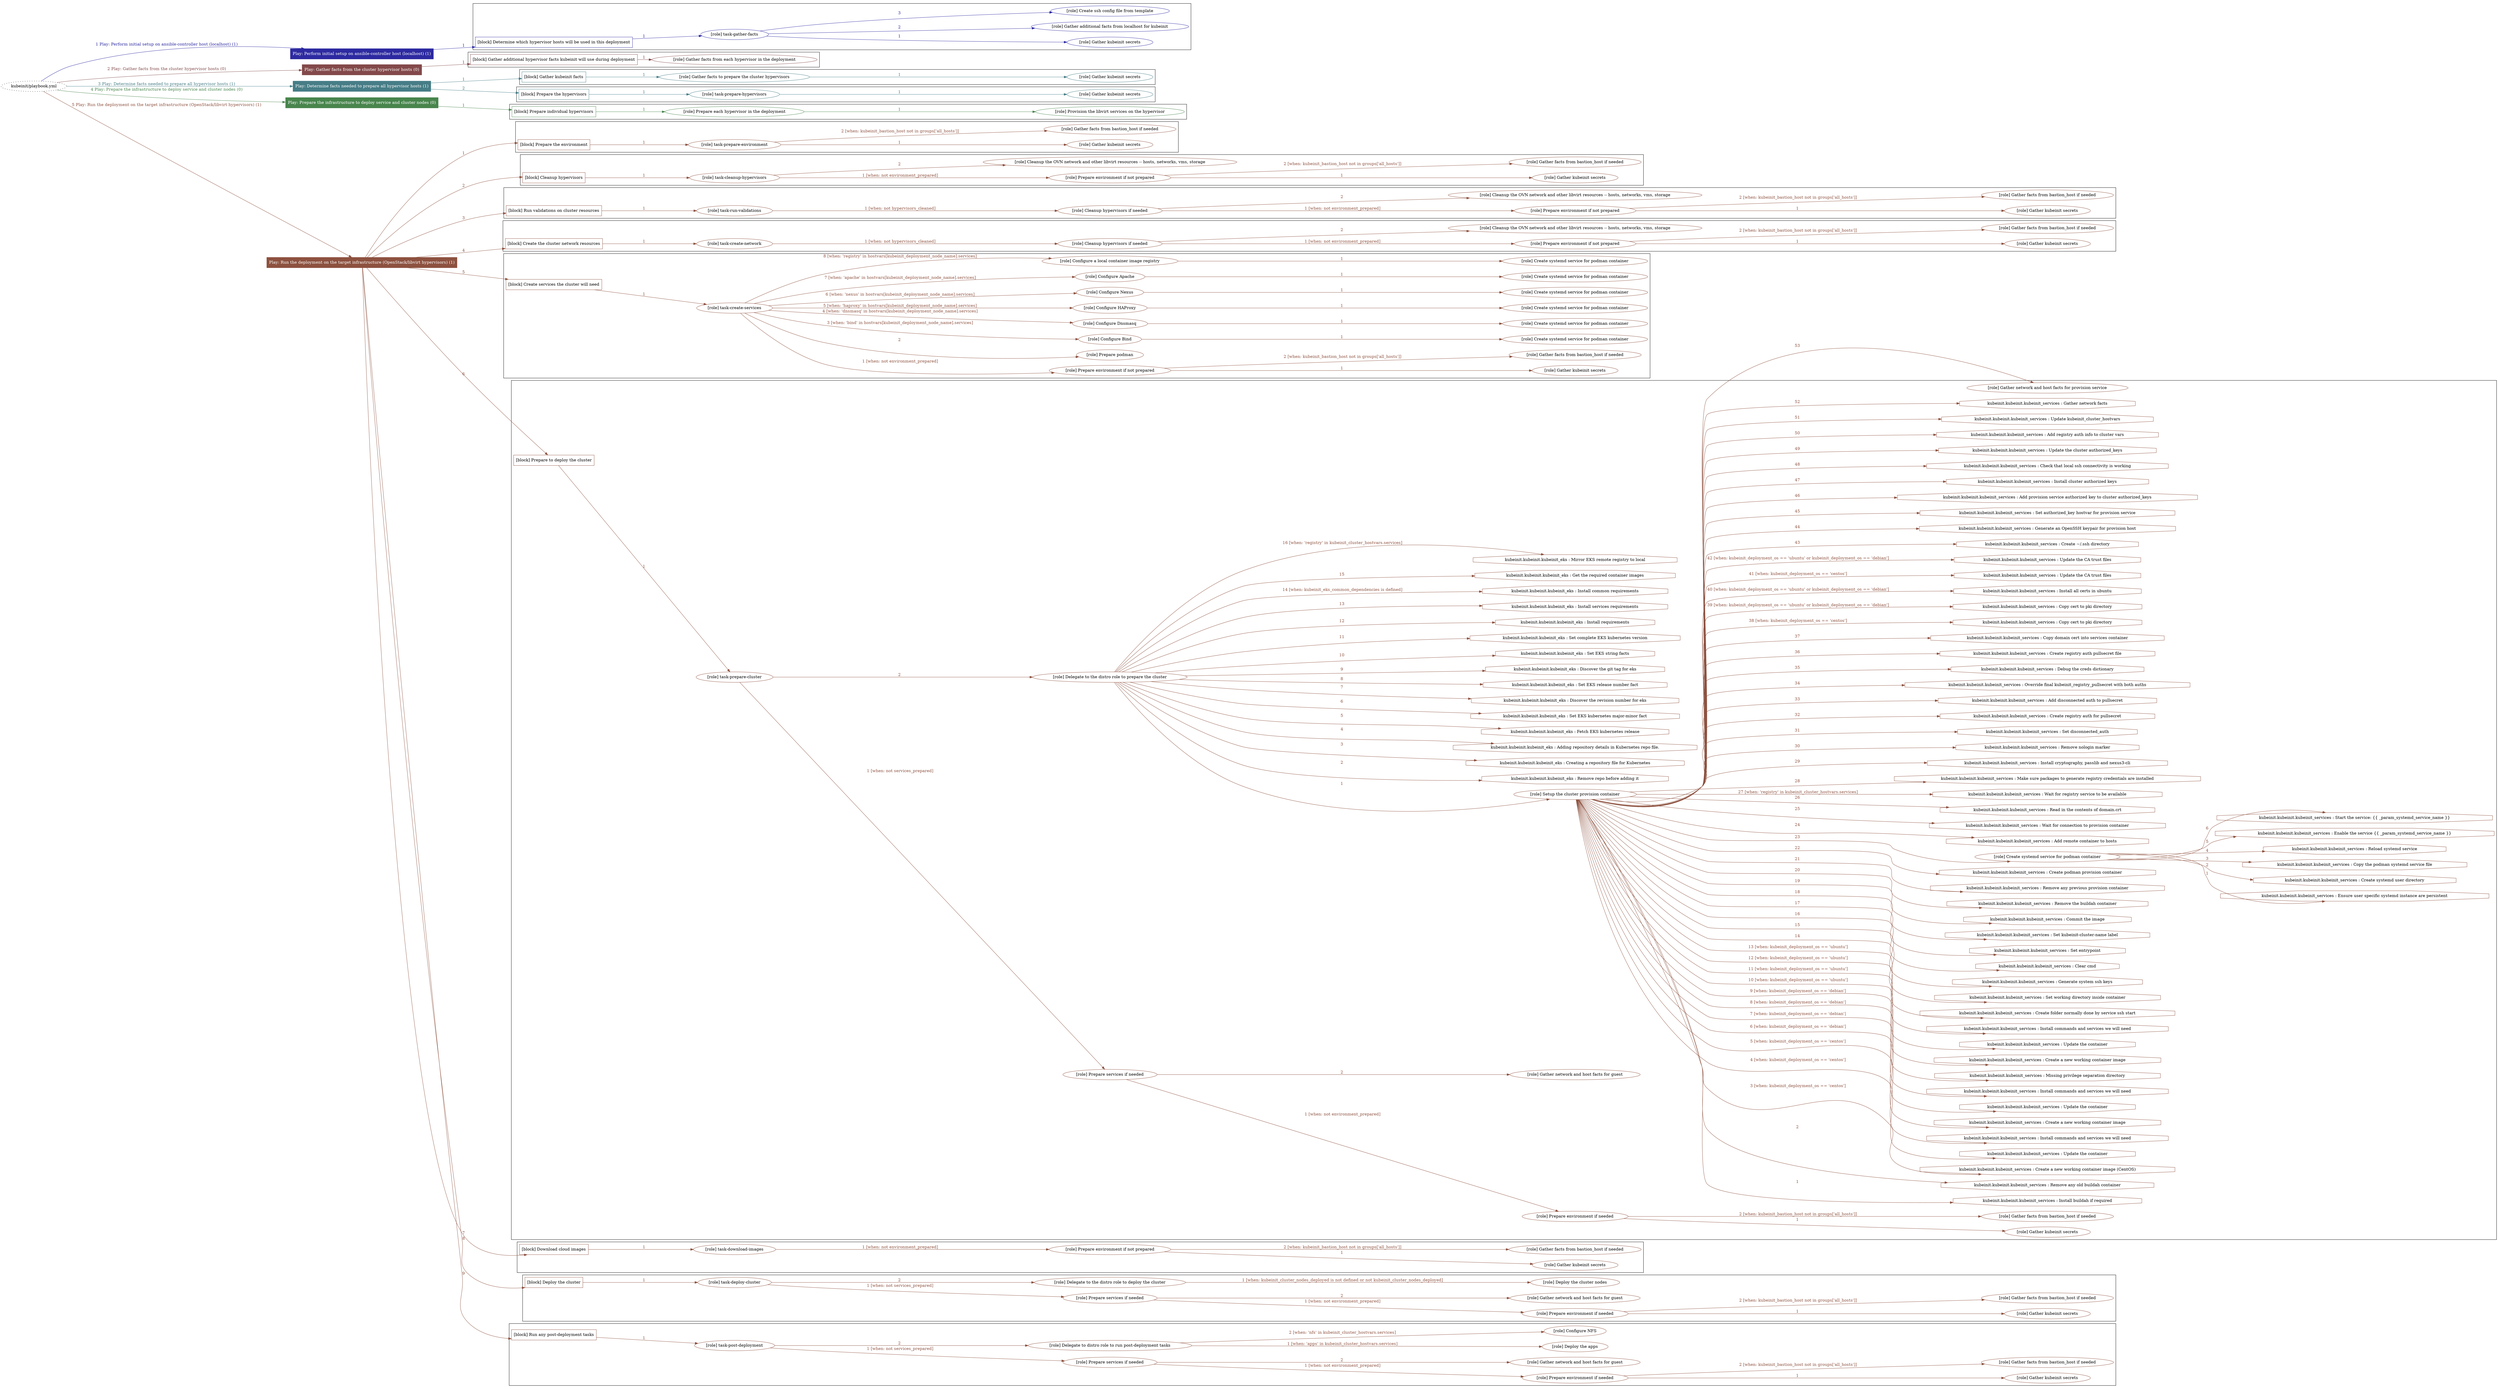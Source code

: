 digraph {
	graph [concentrate=true ordering=in rankdir=LR ratio=fill]
	edge [esep=5 sep=10]
	"kubeinit/playbook.yml" [URL="/home/runner/work/kubeinit/kubeinit/kubeinit/playbook.yml" id=playbook_8593ce0a style=dotted]
	"kubeinit/playbook.yml" -> play_45f3113c [label="1 Play: Perform initial setup on ansible-controller host (localhost) (1)" color="#2d2aa1" fontcolor="#2d2aa1" id=edge_play_45f3113c labeltooltip="1 Play: Perform initial setup on ansible-controller host (localhost) (1)" tooltip="1 Play: Perform initial setup on ansible-controller host (localhost) (1)"]
	subgraph "Play: Perform initial setup on ansible-controller host (localhost) (1)" {
		play_45f3113c [label="Play: Perform initial setup on ansible-controller host (localhost) (1)" URL="/home/runner/work/kubeinit/kubeinit/kubeinit/playbook.yml" color="#2d2aa1" fontcolor="#ffffff" id=play_45f3113c shape=box style=filled tooltip=localhost]
		play_45f3113c -> block_af81d0da [label=1 color="#2d2aa1" fontcolor="#2d2aa1" id=edge_block_af81d0da labeltooltip=1 tooltip=1]
		subgraph cluster_block_af81d0da {
			block_af81d0da [label="[block] Determine which hypervisor hosts will be used in this deployment" URL="/home/runner/work/kubeinit/kubeinit/kubeinit/playbook.yml" color="#2d2aa1" id=block_af81d0da labeltooltip="Determine which hypervisor hosts will be used in this deployment" shape=box tooltip="Determine which hypervisor hosts will be used in this deployment"]
			block_af81d0da -> role_7624582f [label="1 " color="#2d2aa1" fontcolor="#2d2aa1" id=edge_role_7624582f labeltooltip="1 " tooltip="1 "]
			subgraph "task-gather-facts" {
				role_7624582f [label="[role] task-gather-facts" URL="/home/runner/work/kubeinit/kubeinit/kubeinit/playbook.yml" color="#2d2aa1" id=role_7624582f tooltip="task-gather-facts"]
				role_7624582f -> role_cb2f3256 [label="1 " color="#2d2aa1" fontcolor="#2d2aa1" id=edge_role_cb2f3256 labeltooltip="1 " tooltip="1 "]
				subgraph "Gather kubeinit secrets" {
					role_cb2f3256 [label="[role] Gather kubeinit secrets" URL="/home/runner/.ansible/collections/ansible_collections/kubeinit/kubeinit/roles/kubeinit_prepare/tasks/build_hypervisors_group.yml" color="#2d2aa1" id=role_cb2f3256 tooltip="Gather kubeinit secrets"]
				}
				role_7624582f -> role_e2b93ffd [label="2 " color="#2d2aa1" fontcolor="#2d2aa1" id=edge_role_e2b93ffd labeltooltip="2 " tooltip="2 "]
				subgraph "Gather additional facts from localhost for kubeinit" {
					role_e2b93ffd [label="[role] Gather additional facts from localhost for kubeinit" URL="/home/runner/.ansible/collections/ansible_collections/kubeinit/kubeinit/roles/kubeinit_prepare/tasks/build_hypervisors_group.yml" color="#2d2aa1" id=role_e2b93ffd tooltip="Gather additional facts from localhost for kubeinit"]
				}
				role_7624582f -> role_e4a5214e [label="3 " color="#2d2aa1" fontcolor="#2d2aa1" id=edge_role_e4a5214e labeltooltip="3 " tooltip="3 "]
				subgraph "Create ssh config file from template" {
					role_e4a5214e [label="[role] Create ssh config file from template" URL="/home/runner/.ansible/collections/ansible_collections/kubeinit/kubeinit/roles/kubeinit_prepare/tasks/build_hypervisors_group.yml" color="#2d2aa1" id=role_e4a5214e tooltip="Create ssh config file from template"]
				}
			}
		}
	}
	"kubeinit/playbook.yml" -> play_431bfc8d [label="2 Play: Gather facts from the cluster hypervisor hosts (0)" color="#83494a" fontcolor="#83494a" id=edge_play_431bfc8d labeltooltip="2 Play: Gather facts from the cluster hypervisor hosts (0)" tooltip="2 Play: Gather facts from the cluster hypervisor hosts (0)"]
	subgraph "Play: Gather facts from the cluster hypervisor hosts (0)" {
		play_431bfc8d [label="Play: Gather facts from the cluster hypervisor hosts (0)" URL="/home/runner/work/kubeinit/kubeinit/kubeinit/playbook.yml" color="#83494a" fontcolor="#ffffff" id=play_431bfc8d shape=box style=filled tooltip="Play: Gather facts from the cluster hypervisor hosts (0)"]
		play_431bfc8d -> block_175a2a4f [label=1 color="#83494a" fontcolor="#83494a" id=edge_block_175a2a4f labeltooltip=1 tooltip=1]
		subgraph cluster_block_175a2a4f {
			block_175a2a4f [label="[block] Gather additional hypervisor facts kubeinit will use during deployment" URL="/home/runner/work/kubeinit/kubeinit/kubeinit/playbook.yml" color="#83494a" id=block_175a2a4f labeltooltip="Gather additional hypervisor facts kubeinit will use during deployment" shape=box tooltip="Gather additional hypervisor facts kubeinit will use during deployment"]
			block_175a2a4f -> role_d4f1a261 [label="1 " color="#83494a" fontcolor="#83494a" id=edge_role_d4f1a261 labeltooltip="1 " tooltip="1 "]
			subgraph "Gather facts from each hypervisor in the deployment" {
				role_d4f1a261 [label="[role] Gather facts from each hypervisor in the deployment" URL="/home/runner/work/kubeinit/kubeinit/kubeinit/playbook.yml" color="#83494a" id=role_d4f1a261 tooltip="Gather facts from each hypervisor in the deployment"]
			}
		}
	}
	"kubeinit/playbook.yml" -> play_c113004a [label="3 Play: Determine facts needed to prepare all hypervisor hosts (1)" color="#467d86" fontcolor="#467d86" id=edge_play_c113004a labeltooltip="3 Play: Determine facts needed to prepare all hypervisor hosts (1)" tooltip="3 Play: Determine facts needed to prepare all hypervisor hosts (1)"]
	subgraph "Play: Determine facts needed to prepare all hypervisor hosts (1)" {
		play_c113004a [label="Play: Determine facts needed to prepare all hypervisor hosts (1)" URL="/home/runner/work/kubeinit/kubeinit/kubeinit/playbook.yml" color="#467d86" fontcolor="#ffffff" id=play_c113004a shape=box style=filled tooltip=localhost]
		play_c113004a -> block_2150c99c [label=1 color="#467d86" fontcolor="#467d86" id=edge_block_2150c99c labeltooltip=1 tooltip=1]
		subgraph cluster_block_2150c99c {
			block_2150c99c [label="[block] Gather kubeinit facts" URL="/home/runner/work/kubeinit/kubeinit/kubeinit/playbook.yml" color="#467d86" id=block_2150c99c labeltooltip="Gather kubeinit facts" shape=box tooltip="Gather kubeinit facts"]
			block_2150c99c -> role_1f22eac3 [label="1 " color="#467d86" fontcolor="#467d86" id=edge_role_1f22eac3 labeltooltip="1 " tooltip="1 "]
			subgraph "Gather facts to prepare the cluster hypervisors" {
				role_1f22eac3 [label="[role] Gather facts to prepare the cluster hypervisors" URL="/home/runner/work/kubeinit/kubeinit/kubeinit/playbook.yml" color="#467d86" id=role_1f22eac3 tooltip="Gather facts to prepare the cluster hypervisors"]
				role_1f22eac3 -> role_ccd8aac7 [label="1 " color="#467d86" fontcolor="#467d86" id=edge_role_ccd8aac7 labeltooltip="1 " tooltip="1 "]
				subgraph "Gather kubeinit secrets" {
					role_ccd8aac7 [label="[role] Gather kubeinit secrets" URL="/home/runner/.ansible/collections/ansible_collections/kubeinit/kubeinit/roles/kubeinit_prepare/tasks/gather_kubeinit_facts.yml" color="#467d86" id=role_ccd8aac7 tooltip="Gather kubeinit secrets"]
				}
			}
		}
		play_c113004a -> block_0e0d302f [label=2 color="#467d86" fontcolor="#467d86" id=edge_block_0e0d302f labeltooltip=2 tooltip=2]
		subgraph cluster_block_0e0d302f {
			block_0e0d302f [label="[block] Prepare the hypervisors" URL="/home/runner/work/kubeinit/kubeinit/kubeinit/playbook.yml" color="#467d86" id=block_0e0d302f labeltooltip="Prepare the hypervisors" shape=box tooltip="Prepare the hypervisors"]
			block_0e0d302f -> role_0af223a7 [label="1 " color="#467d86" fontcolor="#467d86" id=edge_role_0af223a7 labeltooltip="1 " tooltip="1 "]
			subgraph "task-prepare-hypervisors" {
				role_0af223a7 [label="[role] task-prepare-hypervisors" URL="/home/runner/work/kubeinit/kubeinit/kubeinit/playbook.yml" color="#467d86" id=role_0af223a7 tooltip="task-prepare-hypervisors"]
				role_0af223a7 -> role_6a363147 [label="1 " color="#467d86" fontcolor="#467d86" id=edge_role_6a363147 labeltooltip="1 " tooltip="1 "]
				subgraph "Gather kubeinit secrets" {
					role_6a363147 [label="[role] Gather kubeinit secrets" URL="/home/runner/.ansible/collections/ansible_collections/kubeinit/kubeinit/roles/kubeinit_prepare/tasks/gather_kubeinit_facts.yml" color="#467d86" id=role_6a363147 tooltip="Gather kubeinit secrets"]
				}
			}
		}
	}
	"kubeinit/playbook.yml" -> play_13057522 [label="4 Play: Prepare the infrastructure to deploy service and cluster nodes (0)" color="#47854c" fontcolor="#47854c" id=edge_play_13057522 labeltooltip="4 Play: Prepare the infrastructure to deploy service and cluster nodes (0)" tooltip="4 Play: Prepare the infrastructure to deploy service and cluster nodes (0)"]
	subgraph "Play: Prepare the infrastructure to deploy service and cluster nodes (0)" {
		play_13057522 [label="Play: Prepare the infrastructure to deploy service and cluster nodes (0)" URL="/home/runner/work/kubeinit/kubeinit/kubeinit/playbook.yml" color="#47854c" fontcolor="#ffffff" id=play_13057522 shape=box style=filled tooltip="Play: Prepare the infrastructure to deploy service and cluster nodes (0)"]
		play_13057522 -> block_3d8adad3 [label=1 color="#47854c" fontcolor="#47854c" id=edge_block_3d8adad3 labeltooltip=1 tooltip=1]
		subgraph cluster_block_3d8adad3 {
			block_3d8adad3 [label="[block] Prepare individual hypervisors" URL="/home/runner/work/kubeinit/kubeinit/kubeinit/playbook.yml" color="#47854c" id=block_3d8adad3 labeltooltip="Prepare individual hypervisors" shape=box tooltip="Prepare individual hypervisors"]
			block_3d8adad3 -> role_3103982d [label="1 " color="#47854c" fontcolor="#47854c" id=edge_role_3103982d labeltooltip="1 " tooltip="1 "]
			subgraph "Prepare each hypervisor in the deployment" {
				role_3103982d [label="[role] Prepare each hypervisor in the deployment" URL="/home/runner/work/kubeinit/kubeinit/kubeinit/playbook.yml" color="#47854c" id=role_3103982d tooltip="Prepare each hypervisor in the deployment"]
				role_3103982d -> role_98bf67b1 [label="1 " color="#47854c" fontcolor="#47854c" id=edge_role_98bf67b1 labeltooltip="1 " tooltip="1 "]
				subgraph "Provision the libvirt services on the hypervisor" {
					role_98bf67b1 [label="[role] Provision the libvirt services on the hypervisor" URL="/home/runner/.ansible/collections/ansible_collections/kubeinit/kubeinit/roles/kubeinit_prepare/tasks/prepare_hypervisor.yml" color="#47854c" id=role_98bf67b1 tooltip="Provision the libvirt services on the hypervisor"]
				}
			}
		}
	}
	"kubeinit/playbook.yml" -> play_dcc71dd0 [label="5 Play: Run the deployment on the target infrastructure (OpenStack/libvirt hypervisors) (1)" color="#8d513f" fontcolor="#8d513f" id=edge_play_dcc71dd0 labeltooltip="5 Play: Run the deployment on the target infrastructure (OpenStack/libvirt hypervisors) (1)" tooltip="5 Play: Run the deployment on the target infrastructure (OpenStack/libvirt hypervisors) (1)"]
	subgraph "Play: Run the deployment on the target infrastructure (OpenStack/libvirt hypervisors) (1)" {
		play_dcc71dd0 [label="Play: Run the deployment on the target infrastructure (OpenStack/libvirt hypervisors) (1)" URL="/home/runner/work/kubeinit/kubeinit/kubeinit/playbook.yml" color="#8d513f" fontcolor="#ffffff" id=play_dcc71dd0 shape=box style=filled tooltip=localhost]
		play_dcc71dd0 -> block_d00c6553 [label=1 color="#8d513f" fontcolor="#8d513f" id=edge_block_d00c6553 labeltooltip=1 tooltip=1]
		subgraph cluster_block_d00c6553 {
			block_d00c6553 [label="[block] Prepare the environment" URL="/home/runner/work/kubeinit/kubeinit/kubeinit/playbook.yml" color="#8d513f" id=block_d00c6553 labeltooltip="Prepare the environment" shape=box tooltip="Prepare the environment"]
			block_d00c6553 -> role_717fb1ab [label="1 " color="#8d513f" fontcolor="#8d513f" id=edge_role_717fb1ab labeltooltip="1 " tooltip="1 "]
			subgraph "task-prepare-environment" {
				role_717fb1ab [label="[role] task-prepare-environment" URL="/home/runner/work/kubeinit/kubeinit/kubeinit/playbook.yml" color="#8d513f" id=role_717fb1ab tooltip="task-prepare-environment"]
				role_717fb1ab -> role_8eacaf45 [label="1 " color="#8d513f" fontcolor="#8d513f" id=edge_role_8eacaf45 labeltooltip="1 " tooltip="1 "]
				subgraph "Gather kubeinit secrets" {
					role_8eacaf45 [label="[role] Gather kubeinit secrets" URL="/home/runner/.ansible/collections/ansible_collections/kubeinit/kubeinit/roles/kubeinit_prepare/tasks/gather_kubeinit_facts.yml" color="#8d513f" id=role_8eacaf45 tooltip="Gather kubeinit secrets"]
				}
				role_717fb1ab -> role_82937bf5 [label="2 [when: kubeinit_bastion_host not in groups['all_hosts']]" color="#8d513f" fontcolor="#8d513f" id=edge_role_82937bf5 labeltooltip="2 [when: kubeinit_bastion_host not in groups['all_hosts']]" tooltip="2 [when: kubeinit_bastion_host not in groups['all_hosts']]"]
				subgraph "Gather facts from bastion_host if needed" {
					role_82937bf5 [label="[role] Gather facts from bastion_host if needed" URL="/home/runner/.ansible/collections/ansible_collections/kubeinit/kubeinit/roles/kubeinit_prepare/tasks/main.yml" color="#8d513f" id=role_82937bf5 tooltip="Gather facts from bastion_host if needed"]
				}
			}
		}
		play_dcc71dd0 -> block_cd2caf7c [label=2 color="#8d513f" fontcolor="#8d513f" id=edge_block_cd2caf7c labeltooltip=2 tooltip=2]
		subgraph cluster_block_cd2caf7c {
			block_cd2caf7c [label="[block] Cleanup hypervisors" URL="/home/runner/work/kubeinit/kubeinit/kubeinit/playbook.yml" color="#8d513f" id=block_cd2caf7c labeltooltip="Cleanup hypervisors" shape=box tooltip="Cleanup hypervisors"]
			block_cd2caf7c -> role_7b0301c6 [label="1 " color="#8d513f" fontcolor="#8d513f" id=edge_role_7b0301c6 labeltooltip="1 " tooltip="1 "]
			subgraph "task-cleanup-hypervisors" {
				role_7b0301c6 [label="[role] task-cleanup-hypervisors" URL="/home/runner/work/kubeinit/kubeinit/kubeinit/playbook.yml" color="#8d513f" id=role_7b0301c6 tooltip="task-cleanup-hypervisors"]
				role_7b0301c6 -> role_221bd536 [label="1 [when: not environment_prepared]" color="#8d513f" fontcolor="#8d513f" id=edge_role_221bd536 labeltooltip="1 [when: not environment_prepared]" tooltip="1 [when: not environment_prepared]"]
				subgraph "Prepare environment if not prepared" {
					role_221bd536 [label="[role] Prepare environment if not prepared" URL="/home/runner/.ansible/collections/ansible_collections/kubeinit/kubeinit/roles/kubeinit_libvirt/tasks/cleanup_hypervisors.yml" color="#8d513f" id=role_221bd536 tooltip="Prepare environment if not prepared"]
					role_221bd536 -> role_7c35828c [label="1 " color="#8d513f" fontcolor="#8d513f" id=edge_role_7c35828c labeltooltip="1 " tooltip="1 "]
					subgraph "Gather kubeinit secrets" {
						role_7c35828c [label="[role] Gather kubeinit secrets" URL="/home/runner/.ansible/collections/ansible_collections/kubeinit/kubeinit/roles/kubeinit_prepare/tasks/gather_kubeinit_facts.yml" color="#8d513f" id=role_7c35828c tooltip="Gather kubeinit secrets"]
					}
					role_221bd536 -> role_e596d9b9 [label="2 [when: kubeinit_bastion_host not in groups['all_hosts']]" color="#8d513f" fontcolor="#8d513f" id=edge_role_e596d9b9 labeltooltip="2 [when: kubeinit_bastion_host not in groups['all_hosts']]" tooltip="2 [when: kubeinit_bastion_host not in groups['all_hosts']]"]
					subgraph "Gather facts from bastion_host if needed" {
						role_e596d9b9 [label="[role] Gather facts from bastion_host if needed" URL="/home/runner/.ansible/collections/ansible_collections/kubeinit/kubeinit/roles/kubeinit_prepare/tasks/main.yml" color="#8d513f" id=role_e596d9b9 tooltip="Gather facts from bastion_host if needed"]
					}
				}
				role_7b0301c6 -> role_5980dc90 [label="2 " color="#8d513f" fontcolor="#8d513f" id=edge_role_5980dc90 labeltooltip="2 " tooltip="2 "]
				subgraph "Cleanup the OVN network and other libvirt resources -- hosts, networks, vms, storage" {
					role_5980dc90 [label="[role] Cleanup the OVN network and other libvirt resources -- hosts, networks, vms, storage" URL="/home/runner/.ansible/collections/ansible_collections/kubeinit/kubeinit/roles/kubeinit_libvirt/tasks/cleanup_hypervisors.yml" color="#8d513f" id=role_5980dc90 tooltip="Cleanup the OVN network and other libvirt resources -- hosts, networks, vms, storage"]
				}
			}
		}
		play_dcc71dd0 -> block_2bb0c30f [label=3 color="#8d513f" fontcolor="#8d513f" id=edge_block_2bb0c30f labeltooltip=3 tooltip=3]
		subgraph cluster_block_2bb0c30f {
			block_2bb0c30f [label="[block] Run validations on cluster resources" URL="/home/runner/work/kubeinit/kubeinit/kubeinit/playbook.yml" color="#8d513f" id=block_2bb0c30f labeltooltip="Run validations on cluster resources" shape=box tooltip="Run validations on cluster resources"]
			block_2bb0c30f -> role_fae30d4d [label="1 " color="#8d513f" fontcolor="#8d513f" id=edge_role_fae30d4d labeltooltip="1 " tooltip="1 "]
			subgraph "task-run-validations" {
				role_fae30d4d [label="[role] task-run-validations" URL="/home/runner/work/kubeinit/kubeinit/kubeinit/playbook.yml" color="#8d513f" id=role_fae30d4d tooltip="task-run-validations"]
				role_fae30d4d -> role_b812317e [label="1 [when: not hypervisors_cleaned]" color="#8d513f" fontcolor="#8d513f" id=edge_role_b812317e labeltooltip="1 [when: not hypervisors_cleaned]" tooltip="1 [when: not hypervisors_cleaned]"]
				subgraph "Cleanup hypervisors if needed" {
					role_b812317e [label="[role] Cleanup hypervisors if needed" URL="/home/runner/.ansible/collections/ansible_collections/kubeinit/kubeinit/roles/kubeinit_validations/tasks/main.yml" color="#8d513f" id=role_b812317e tooltip="Cleanup hypervisors if needed"]
					role_b812317e -> role_189a34fd [label="1 [when: not environment_prepared]" color="#8d513f" fontcolor="#8d513f" id=edge_role_189a34fd labeltooltip="1 [when: not environment_prepared]" tooltip="1 [when: not environment_prepared]"]
					subgraph "Prepare environment if not prepared" {
						role_189a34fd [label="[role] Prepare environment if not prepared" URL="/home/runner/.ansible/collections/ansible_collections/kubeinit/kubeinit/roles/kubeinit_libvirt/tasks/cleanup_hypervisors.yml" color="#8d513f" id=role_189a34fd tooltip="Prepare environment if not prepared"]
						role_189a34fd -> role_14e6bb88 [label="1 " color="#8d513f" fontcolor="#8d513f" id=edge_role_14e6bb88 labeltooltip="1 " tooltip="1 "]
						subgraph "Gather kubeinit secrets" {
							role_14e6bb88 [label="[role] Gather kubeinit secrets" URL="/home/runner/.ansible/collections/ansible_collections/kubeinit/kubeinit/roles/kubeinit_prepare/tasks/gather_kubeinit_facts.yml" color="#8d513f" id=role_14e6bb88 tooltip="Gather kubeinit secrets"]
						}
						role_189a34fd -> role_117a7c09 [label="2 [when: kubeinit_bastion_host not in groups['all_hosts']]" color="#8d513f" fontcolor="#8d513f" id=edge_role_117a7c09 labeltooltip="2 [when: kubeinit_bastion_host not in groups['all_hosts']]" tooltip="2 [when: kubeinit_bastion_host not in groups['all_hosts']]"]
						subgraph "Gather facts from bastion_host if needed" {
							role_117a7c09 [label="[role] Gather facts from bastion_host if needed" URL="/home/runner/.ansible/collections/ansible_collections/kubeinit/kubeinit/roles/kubeinit_prepare/tasks/main.yml" color="#8d513f" id=role_117a7c09 tooltip="Gather facts from bastion_host if needed"]
						}
					}
					role_b812317e -> role_84996949 [label="2 " color="#8d513f" fontcolor="#8d513f" id=edge_role_84996949 labeltooltip="2 " tooltip="2 "]
					subgraph "Cleanup the OVN network and other libvirt resources -- hosts, networks, vms, storage" {
						role_84996949 [label="[role] Cleanup the OVN network and other libvirt resources -- hosts, networks, vms, storage" URL="/home/runner/.ansible/collections/ansible_collections/kubeinit/kubeinit/roles/kubeinit_libvirt/tasks/cleanup_hypervisors.yml" color="#8d513f" id=role_84996949 tooltip="Cleanup the OVN network and other libvirt resources -- hosts, networks, vms, storage"]
					}
				}
			}
		}
		play_dcc71dd0 -> block_b62933e1 [label=4 color="#8d513f" fontcolor="#8d513f" id=edge_block_b62933e1 labeltooltip=4 tooltip=4]
		subgraph cluster_block_b62933e1 {
			block_b62933e1 [label="[block] Create the cluster network resources" URL="/home/runner/work/kubeinit/kubeinit/kubeinit/playbook.yml" color="#8d513f" id=block_b62933e1 labeltooltip="Create the cluster network resources" shape=box tooltip="Create the cluster network resources"]
			block_b62933e1 -> role_f6b613ac [label="1 " color="#8d513f" fontcolor="#8d513f" id=edge_role_f6b613ac labeltooltip="1 " tooltip="1 "]
			subgraph "task-create-network" {
				role_f6b613ac [label="[role] task-create-network" URL="/home/runner/work/kubeinit/kubeinit/kubeinit/playbook.yml" color="#8d513f" id=role_f6b613ac tooltip="task-create-network"]
				role_f6b613ac -> role_8c4d822b [label="1 [when: not hypervisors_cleaned]" color="#8d513f" fontcolor="#8d513f" id=edge_role_8c4d822b labeltooltip="1 [when: not hypervisors_cleaned]" tooltip="1 [when: not hypervisors_cleaned]"]
				subgraph "Cleanup hypervisors if needed" {
					role_8c4d822b [label="[role] Cleanup hypervisors if needed" URL="/home/runner/.ansible/collections/ansible_collections/kubeinit/kubeinit/roles/kubeinit_libvirt/tasks/create_network.yml" color="#8d513f" id=role_8c4d822b tooltip="Cleanup hypervisors if needed"]
					role_8c4d822b -> role_ee123e8c [label="1 [when: not environment_prepared]" color="#8d513f" fontcolor="#8d513f" id=edge_role_ee123e8c labeltooltip="1 [when: not environment_prepared]" tooltip="1 [when: not environment_prepared]"]
					subgraph "Prepare environment if not prepared" {
						role_ee123e8c [label="[role] Prepare environment if not prepared" URL="/home/runner/.ansible/collections/ansible_collections/kubeinit/kubeinit/roles/kubeinit_libvirt/tasks/cleanup_hypervisors.yml" color="#8d513f" id=role_ee123e8c tooltip="Prepare environment if not prepared"]
						role_ee123e8c -> role_8c554218 [label="1 " color="#8d513f" fontcolor="#8d513f" id=edge_role_8c554218 labeltooltip="1 " tooltip="1 "]
						subgraph "Gather kubeinit secrets" {
							role_8c554218 [label="[role] Gather kubeinit secrets" URL="/home/runner/.ansible/collections/ansible_collections/kubeinit/kubeinit/roles/kubeinit_prepare/tasks/gather_kubeinit_facts.yml" color="#8d513f" id=role_8c554218 tooltip="Gather kubeinit secrets"]
						}
						role_ee123e8c -> role_c399e00e [label="2 [when: kubeinit_bastion_host not in groups['all_hosts']]" color="#8d513f" fontcolor="#8d513f" id=edge_role_c399e00e labeltooltip="2 [when: kubeinit_bastion_host not in groups['all_hosts']]" tooltip="2 [when: kubeinit_bastion_host not in groups['all_hosts']]"]
						subgraph "Gather facts from bastion_host if needed" {
							role_c399e00e [label="[role] Gather facts from bastion_host if needed" URL="/home/runner/.ansible/collections/ansible_collections/kubeinit/kubeinit/roles/kubeinit_prepare/tasks/main.yml" color="#8d513f" id=role_c399e00e tooltip="Gather facts from bastion_host if needed"]
						}
					}
					role_8c4d822b -> role_660b374f [label="2 " color="#8d513f" fontcolor="#8d513f" id=edge_role_660b374f labeltooltip="2 " tooltip="2 "]
					subgraph "Cleanup the OVN network and other libvirt resources -- hosts, networks, vms, storage" {
						role_660b374f [label="[role] Cleanup the OVN network and other libvirt resources -- hosts, networks, vms, storage" URL="/home/runner/.ansible/collections/ansible_collections/kubeinit/kubeinit/roles/kubeinit_libvirt/tasks/cleanup_hypervisors.yml" color="#8d513f" id=role_660b374f tooltip="Cleanup the OVN network and other libvirt resources -- hosts, networks, vms, storage"]
					}
				}
			}
		}
		play_dcc71dd0 -> block_fa987723 [label=5 color="#8d513f" fontcolor="#8d513f" id=edge_block_fa987723 labeltooltip=5 tooltip=5]
		subgraph cluster_block_fa987723 {
			block_fa987723 [label="[block] Create services the cluster will need" URL="/home/runner/work/kubeinit/kubeinit/kubeinit/playbook.yml" color="#8d513f" id=block_fa987723 labeltooltip="Create services the cluster will need" shape=box tooltip="Create services the cluster will need"]
			block_fa987723 -> role_740b8a46 [label="1 " color="#8d513f" fontcolor="#8d513f" id=edge_role_740b8a46 labeltooltip="1 " tooltip="1 "]
			subgraph "task-create-services" {
				role_740b8a46 [label="[role] task-create-services" URL="/home/runner/work/kubeinit/kubeinit/kubeinit/playbook.yml" color="#8d513f" id=role_740b8a46 tooltip="task-create-services"]
				role_740b8a46 -> role_e16ff7f8 [label="1 [when: not environment_prepared]" color="#8d513f" fontcolor="#8d513f" id=edge_role_e16ff7f8 labeltooltip="1 [when: not environment_prepared]" tooltip="1 [when: not environment_prepared]"]
				subgraph "Prepare environment if not prepared" {
					role_e16ff7f8 [label="[role] Prepare environment if not prepared" URL="/home/runner/.ansible/collections/ansible_collections/kubeinit/kubeinit/roles/kubeinit_services/tasks/main.yml" color="#8d513f" id=role_e16ff7f8 tooltip="Prepare environment if not prepared"]
					role_e16ff7f8 -> role_7e38b185 [label="1 " color="#8d513f" fontcolor="#8d513f" id=edge_role_7e38b185 labeltooltip="1 " tooltip="1 "]
					subgraph "Gather kubeinit secrets" {
						role_7e38b185 [label="[role] Gather kubeinit secrets" URL="/home/runner/.ansible/collections/ansible_collections/kubeinit/kubeinit/roles/kubeinit_prepare/tasks/gather_kubeinit_facts.yml" color="#8d513f" id=role_7e38b185 tooltip="Gather kubeinit secrets"]
					}
					role_e16ff7f8 -> role_cd64fcf8 [label="2 [when: kubeinit_bastion_host not in groups['all_hosts']]" color="#8d513f" fontcolor="#8d513f" id=edge_role_cd64fcf8 labeltooltip="2 [when: kubeinit_bastion_host not in groups['all_hosts']]" tooltip="2 [when: kubeinit_bastion_host not in groups['all_hosts']]"]
					subgraph "Gather facts from bastion_host if needed" {
						role_cd64fcf8 [label="[role] Gather facts from bastion_host if needed" URL="/home/runner/.ansible/collections/ansible_collections/kubeinit/kubeinit/roles/kubeinit_prepare/tasks/main.yml" color="#8d513f" id=role_cd64fcf8 tooltip="Gather facts from bastion_host if needed"]
					}
				}
				role_740b8a46 -> role_468ffac7 [label="2 " color="#8d513f" fontcolor="#8d513f" id=edge_role_468ffac7 labeltooltip="2 " tooltip="2 "]
				subgraph "Prepare podman" {
					role_468ffac7 [label="[role] Prepare podman" URL="/home/runner/.ansible/collections/ansible_collections/kubeinit/kubeinit/roles/kubeinit_services/tasks/00_create_service_pod.yml" color="#8d513f" id=role_468ffac7 tooltip="Prepare podman"]
				}
				role_740b8a46 -> role_09ece251 [label="3 [when: 'bind' in hostvars[kubeinit_deployment_node_name].services]" color="#8d513f" fontcolor="#8d513f" id=edge_role_09ece251 labeltooltip="3 [when: 'bind' in hostvars[kubeinit_deployment_node_name].services]" tooltip="3 [when: 'bind' in hostvars[kubeinit_deployment_node_name].services]"]
				subgraph "Configure Bind" {
					role_09ece251 [label="[role] Configure Bind" URL="/home/runner/.ansible/collections/ansible_collections/kubeinit/kubeinit/roles/kubeinit_services/tasks/start_services_containers.yml" color="#8d513f" id=role_09ece251 tooltip="Configure Bind"]
					role_09ece251 -> role_2ac2b9da [label="1 " color="#8d513f" fontcolor="#8d513f" id=edge_role_2ac2b9da labeltooltip="1 " tooltip="1 "]
					subgraph "Create systemd service for podman container" {
						role_2ac2b9da [label="[role] Create systemd service for podman container" URL="/home/runner/.ansible/collections/ansible_collections/kubeinit/kubeinit/roles/kubeinit_bind/tasks/main.yml" color="#8d513f" id=role_2ac2b9da tooltip="Create systemd service for podman container"]
					}
				}
				role_740b8a46 -> role_5785334b [label="4 [when: 'dnsmasq' in hostvars[kubeinit_deployment_node_name].services]" color="#8d513f" fontcolor="#8d513f" id=edge_role_5785334b labeltooltip="4 [when: 'dnsmasq' in hostvars[kubeinit_deployment_node_name].services]" tooltip="4 [when: 'dnsmasq' in hostvars[kubeinit_deployment_node_name].services]"]
				subgraph "Configure Dnsmasq" {
					role_5785334b [label="[role] Configure Dnsmasq" URL="/home/runner/.ansible/collections/ansible_collections/kubeinit/kubeinit/roles/kubeinit_services/tasks/start_services_containers.yml" color="#8d513f" id=role_5785334b tooltip="Configure Dnsmasq"]
					role_5785334b -> role_e6ff12c0 [label="1 " color="#8d513f" fontcolor="#8d513f" id=edge_role_e6ff12c0 labeltooltip="1 " tooltip="1 "]
					subgraph "Create systemd service for podman container" {
						role_e6ff12c0 [label="[role] Create systemd service for podman container" URL="/home/runner/.ansible/collections/ansible_collections/kubeinit/kubeinit/roles/kubeinit_dnsmasq/tasks/main.yml" color="#8d513f" id=role_e6ff12c0 tooltip="Create systemd service for podman container"]
					}
				}
				role_740b8a46 -> role_ed74d178 [label="5 [when: 'haproxy' in hostvars[kubeinit_deployment_node_name].services]" color="#8d513f" fontcolor="#8d513f" id=edge_role_ed74d178 labeltooltip="5 [when: 'haproxy' in hostvars[kubeinit_deployment_node_name].services]" tooltip="5 [when: 'haproxy' in hostvars[kubeinit_deployment_node_name].services]"]
				subgraph "Configure HAProxy" {
					role_ed74d178 [label="[role] Configure HAProxy" URL="/home/runner/.ansible/collections/ansible_collections/kubeinit/kubeinit/roles/kubeinit_services/tasks/start_services_containers.yml" color="#8d513f" id=role_ed74d178 tooltip="Configure HAProxy"]
					role_ed74d178 -> role_ca11ca5e [label="1 " color="#8d513f" fontcolor="#8d513f" id=edge_role_ca11ca5e labeltooltip="1 " tooltip="1 "]
					subgraph "Create systemd service for podman container" {
						role_ca11ca5e [label="[role] Create systemd service for podman container" URL="/home/runner/.ansible/collections/ansible_collections/kubeinit/kubeinit/roles/kubeinit_haproxy/tasks/main.yml" color="#8d513f" id=role_ca11ca5e tooltip="Create systemd service for podman container"]
					}
				}
				role_740b8a46 -> role_f41ee36e [label="6 [when: 'nexus' in hostvars[kubeinit_deployment_node_name].services]" color="#8d513f" fontcolor="#8d513f" id=edge_role_f41ee36e labeltooltip="6 [when: 'nexus' in hostvars[kubeinit_deployment_node_name].services]" tooltip="6 [when: 'nexus' in hostvars[kubeinit_deployment_node_name].services]"]
				subgraph "Configure Nexus" {
					role_f41ee36e [label="[role] Configure Nexus" URL="/home/runner/.ansible/collections/ansible_collections/kubeinit/kubeinit/roles/kubeinit_services/tasks/start_services_containers.yml" color="#8d513f" id=role_f41ee36e tooltip="Configure Nexus"]
					role_f41ee36e -> role_d35d3e06 [label="1 " color="#8d513f" fontcolor="#8d513f" id=edge_role_d35d3e06 labeltooltip="1 " tooltip="1 "]
					subgraph "Create systemd service for podman container" {
						role_d35d3e06 [label="[role] Create systemd service for podman container" URL="/home/runner/.ansible/collections/ansible_collections/kubeinit/kubeinit/roles/kubeinit_nexus/tasks/main.yml" color="#8d513f" id=role_d35d3e06 tooltip="Create systemd service for podman container"]
					}
				}
				role_740b8a46 -> role_f6f421ff [label="7 [when: 'apache' in hostvars[kubeinit_deployment_node_name].services]" color="#8d513f" fontcolor="#8d513f" id=edge_role_f6f421ff labeltooltip="7 [when: 'apache' in hostvars[kubeinit_deployment_node_name].services]" tooltip="7 [when: 'apache' in hostvars[kubeinit_deployment_node_name].services]"]
				subgraph "Configure Apache" {
					role_f6f421ff [label="[role] Configure Apache" URL="/home/runner/.ansible/collections/ansible_collections/kubeinit/kubeinit/roles/kubeinit_services/tasks/start_services_containers.yml" color="#8d513f" id=role_f6f421ff tooltip="Configure Apache"]
					role_f6f421ff -> role_641175a9 [label="1 " color="#8d513f" fontcolor="#8d513f" id=edge_role_641175a9 labeltooltip="1 " tooltip="1 "]
					subgraph "Create systemd service for podman container" {
						role_641175a9 [label="[role] Create systemd service for podman container" URL="/home/runner/.ansible/collections/ansible_collections/kubeinit/kubeinit/roles/kubeinit_apache/tasks/main.yml" color="#8d513f" id=role_641175a9 tooltip="Create systemd service for podman container"]
					}
				}
				role_740b8a46 -> role_95b33569 [label="8 [when: 'registry' in hostvars[kubeinit_deployment_node_name].services]" color="#8d513f" fontcolor="#8d513f" id=edge_role_95b33569 labeltooltip="8 [when: 'registry' in hostvars[kubeinit_deployment_node_name].services]" tooltip="8 [when: 'registry' in hostvars[kubeinit_deployment_node_name].services]"]
				subgraph "Configure a local container image registry" {
					role_95b33569 [label="[role] Configure a local container image registry" URL="/home/runner/.ansible/collections/ansible_collections/kubeinit/kubeinit/roles/kubeinit_services/tasks/start_services_containers.yml" color="#8d513f" id=role_95b33569 tooltip="Configure a local container image registry"]
					role_95b33569 -> role_60605858 [label="1 " color="#8d513f" fontcolor="#8d513f" id=edge_role_60605858 labeltooltip="1 " tooltip="1 "]
					subgraph "Create systemd service for podman container" {
						role_60605858 [label="[role] Create systemd service for podman container" URL="/home/runner/.ansible/collections/ansible_collections/kubeinit/kubeinit/roles/kubeinit_registry/tasks/main.yml" color="#8d513f" id=role_60605858 tooltip="Create systemd service for podman container"]
					}
				}
			}
		}
		play_dcc71dd0 -> block_1b3c7673 [label=6 color="#8d513f" fontcolor="#8d513f" id=edge_block_1b3c7673 labeltooltip=6 tooltip=6]
		subgraph cluster_block_1b3c7673 {
			block_1b3c7673 [label="[block] Prepare to deploy the cluster" URL="/home/runner/work/kubeinit/kubeinit/kubeinit/playbook.yml" color="#8d513f" id=block_1b3c7673 labeltooltip="Prepare to deploy the cluster" shape=box tooltip="Prepare to deploy the cluster"]
			block_1b3c7673 -> role_3819e6a8 [label="1 " color="#8d513f" fontcolor="#8d513f" id=edge_role_3819e6a8 labeltooltip="1 " tooltip="1 "]
			subgraph "task-prepare-cluster" {
				role_3819e6a8 [label="[role] task-prepare-cluster" URL="/home/runner/work/kubeinit/kubeinit/kubeinit/playbook.yml" color="#8d513f" id=role_3819e6a8 tooltip="task-prepare-cluster"]
				role_3819e6a8 -> role_07ce3de4 [label="1 [when: not services_prepared]" color="#8d513f" fontcolor="#8d513f" id=edge_role_07ce3de4 labeltooltip="1 [when: not services_prepared]" tooltip="1 [when: not services_prepared]"]
				subgraph "Prepare services if needed" {
					role_07ce3de4 [label="[role] Prepare services if needed" URL="/home/runner/.ansible/collections/ansible_collections/kubeinit/kubeinit/roles/kubeinit_prepare/tasks/prepare_cluster.yml" color="#8d513f" id=role_07ce3de4 tooltip="Prepare services if needed"]
					role_07ce3de4 -> role_edcbd6ff [label="1 [when: not environment_prepared]" color="#8d513f" fontcolor="#8d513f" id=edge_role_edcbd6ff labeltooltip="1 [when: not environment_prepared]" tooltip="1 [when: not environment_prepared]"]
					subgraph "Prepare environment if needed" {
						role_edcbd6ff [label="[role] Prepare environment if needed" URL="/home/runner/.ansible/collections/ansible_collections/kubeinit/kubeinit/roles/kubeinit_services/tasks/prepare_services.yml" color="#8d513f" id=role_edcbd6ff tooltip="Prepare environment if needed"]
						role_edcbd6ff -> role_a79bdd90 [label="1 " color="#8d513f" fontcolor="#8d513f" id=edge_role_a79bdd90 labeltooltip="1 " tooltip="1 "]
						subgraph "Gather kubeinit secrets" {
							role_a79bdd90 [label="[role] Gather kubeinit secrets" URL="/home/runner/.ansible/collections/ansible_collections/kubeinit/kubeinit/roles/kubeinit_prepare/tasks/gather_kubeinit_facts.yml" color="#8d513f" id=role_a79bdd90 tooltip="Gather kubeinit secrets"]
						}
						role_edcbd6ff -> role_a9916a15 [label="2 [when: kubeinit_bastion_host not in groups['all_hosts']]" color="#8d513f" fontcolor="#8d513f" id=edge_role_a9916a15 labeltooltip="2 [when: kubeinit_bastion_host not in groups['all_hosts']]" tooltip="2 [when: kubeinit_bastion_host not in groups['all_hosts']]"]
						subgraph "Gather facts from bastion_host if needed" {
							role_a9916a15 [label="[role] Gather facts from bastion_host if needed" URL="/home/runner/.ansible/collections/ansible_collections/kubeinit/kubeinit/roles/kubeinit_prepare/tasks/main.yml" color="#8d513f" id=role_a9916a15 tooltip="Gather facts from bastion_host if needed"]
						}
					}
					role_07ce3de4 -> role_0f52affe [label="2 " color="#8d513f" fontcolor="#8d513f" id=edge_role_0f52affe labeltooltip="2 " tooltip="2 "]
					subgraph "Gather network and host facts for guest" {
						role_0f52affe [label="[role] Gather network and host facts for guest" URL="/home/runner/.ansible/collections/ansible_collections/kubeinit/kubeinit/roles/kubeinit_services/tasks/prepare_services.yml" color="#8d513f" id=role_0f52affe tooltip="Gather network and host facts for guest"]
					}
				}
				role_3819e6a8 -> role_f1d062b0 [label="2 " color="#8d513f" fontcolor="#8d513f" id=edge_role_f1d062b0 labeltooltip="2 " tooltip="2 "]
				subgraph "Delegate to the distro role to prepare the cluster" {
					role_f1d062b0 [label="[role] Delegate to the distro role to prepare the cluster" URL="/home/runner/.ansible/collections/ansible_collections/kubeinit/kubeinit/roles/kubeinit_prepare/tasks/prepare_cluster.yml" color="#8d513f" id=role_f1d062b0 tooltip="Delegate to the distro role to prepare the cluster"]
					role_f1d062b0 -> role_d1c67ac9 [label="1 " color="#8d513f" fontcolor="#8d513f" id=edge_role_d1c67ac9 labeltooltip="1 " tooltip="1 "]
					subgraph "Setup the cluster provision container" {
						role_d1c67ac9 [label="[role] Setup the cluster provision container" URL="/home/runner/.ansible/collections/ansible_collections/kubeinit/kubeinit/roles/kubeinit_eks/tasks/prepare_cluster.yml" color="#8d513f" id=role_d1c67ac9 tooltip="Setup the cluster provision container"]
						task_4dc7455d [label="kubeinit.kubeinit.kubeinit_services : Install buildah if required" URL="/home/runner/.ansible/collections/ansible_collections/kubeinit/kubeinit/roles/kubeinit_services/tasks/create_provision_container.yml" color="#8d513f" id=task_4dc7455d shape=octagon tooltip="kubeinit.kubeinit.kubeinit_services : Install buildah if required"]
						role_d1c67ac9 -> task_4dc7455d [label="1 " color="#8d513f" fontcolor="#8d513f" id=edge_task_4dc7455d labeltooltip="1 " tooltip="1 "]
						task_0d90bd34 [label="kubeinit.kubeinit.kubeinit_services : Remove any old buildah container" URL="/home/runner/.ansible/collections/ansible_collections/kubeinit/kubeinit/roles/kubeinit_services/tasks/create_provision_container.yml" color="#8d513f" id=task_0d90bd34 shape=octagon tooltip="kubeinit.kubeinit.kubeinit_services : Remove any old buildah container"]
						role_d1c67ac9 -> task_0d90bd34 [label="2 " color="#8d513f" fontcolor="#8d513f" id=edge_task_0d90bd34 labeltooltip="2 " tooltip="2 "]
						task_b46a0591 [label="kubeinit.kubeinit.kubeinit_services : Create a new working container image (CentOS)" URL="/home/runner/.ansible/collections/ansible_collections/kubeinit/kubeinit/roles/kubeinit_services/tasks/create_provision_container.yml" color="#8d513f" id=task_b46a0591 shape=octagon tooltip="kubeinit.kubeinit.kubeinit_services : Create a new working container image (CentOS)"]
						role_d1c67ac9 -> task_b46a0591 [label="3 [when: kubeinit_deployment_os == 'centos']" color="#8d513f" fontcolor="#8d513f" id=edge_task_b46a0591 labeltooltip="3 [when: kubeinit_deployment_os == 'centos']" tooltip="3 [when: kubeinit_deployment_os == 'centos']"]
						task_090e3ad0 [label="kubeinit.kubeinit.kubeinit_services : Update the container" URL="/home/runner/.ansible/collections/ansible_collections/kubeinit/kubeinit/roles/kubeinit_services/tasks/create_provision_container.yml" color="#8d513f" id=task_090e3ad0 shape=octagon tooltip="kubeinit.kubeinit.kubeinit_services : Update the container"]
						role_d1c67ac9 -> task_090e3ad0 [label="4 [when: kubeinit_deployment_os == 'centos']" color="#8d513f" fontcolor="#8d513f" id=edge_task_090e3ad0 labeltooltip="4 [when: kubeinit_deployment_os == 'centos']" tooltip="4 [when: kubeinit_deployment_os == 'centos']"]
						task_24506005 [label="kubeinit.kubeinit.kubeinit_services : Install commands and services we will need" URL="/home/runner/.ansible/collections/ansible_collections/kubeinit/kubeinit/roles/kubeinit_services/tasks/create_provision_container.yml" color="#8d513f" id=task_24506005 shape=octagon tooltip="kubeinit.kubeinit.kubeinit_services : Install commands and services we will need"]
						role_d1c67ac9 -> task_24506005 [label="5 [when: kubeinit_deployment_os == 'centos']" color="#8d513f" fontcolor="#8d513f" id=edge_task_24506005 labeltooltip="5 [when: kubeinit_deployment_os == 'centos']" tooltip="5 [when: kubeinit_deployment_os == 'centos']"]
						task_16d7ebbf [label="kubeinit.kubeinit.kubeinit_services : Create a new working container image" URL="/home/runner/.ansible/collections/ansible_collections/kubeinit/kubeinit/roles/kubeinit_services/tasks/create_provision_container.yml" color="#8d513f" id=task_16d7ebbf shape=octagon tooltip="kubeinit.kubeinit.kubeinit_services : Create a new working container image"]
						role_d1c67ac9 -> task_16d7ebbf [label="6 [when: kubeinit_deployment_os == 'debian']" color="#8d513f" fontcolor="#8d513f" id=edge_task_16d7ebbf labeltooltip="6 [when: kubeinit_deployment_os == 'debian']" tooltip="6 [when: kubeinit_deployment_os == 'debian']"]
						task_b372f5d9 [label="kubeinit.kubeinit.kubeinit_services : Update the container" URL="/home/runner/.ansible/collections/ansible_collections/kubeinit/kubeinit/roles/kubeinit_services/tasks/create_provision_container.yml" color="#8d513f" id=task_b372f5d9 shape=octagon tooltip="kubeinit.kubeinit.kubeinit_services : Update the container"]
						role_d1c67ac9 -> task_b372f5d9 [label="7 [when: kubeinit_deployment_os == 'debian']" color="#8d513f" fontcolor="#8d513f" id=edge_task_b372f5d9 labeltooltip="7 [when: kubeinit_deployment_os == 'debian']" tooltip="7 [when: kubeinit_deployment_os == 'debian']"]
						task_291f7e67 [label="kubeinit.kubeinit.kubeinit_services : Install commands and services we will need" URL="/home/runner/.ansible/collections/ansible_collections/kubeinit/kubeinit/roles/kubeinit_services/tasks/create_provision_container.yml" color="#8d513f" id=task_291f7e67 shape=octagon tooltip="kubeinit.kubeinit.kubeinit_services : Install commands and services we will need"]
						role_d1c67ac9 -> task_291f7e67 [label="8 [when: kubeinit_deployment_os == 'debian']" color="#8d513f" fontcolor="#8d513f" id=edge_task_291f7e67 labeltooltip="8 [when: kubeinit_deployment_os == 'debian']" tooltip="8 [when: kubeinit_deployment_os == 'debian']"]
						task_fdc80778 [label="kubeinit.kubeinit.kubeinit_services : Missing privilege separation directory" URL="/home/runner/.ansible/collections/ansible_collections/kubeinit/kubeinit/roles/kubeinit_services/tasks/create_provision_container.yml" color="#8d513f" id=task_fdc80778 shape=octagon tooltip="kubeinit.kubeinit.kubeinit_services : Missing privilege separation directory"]
						role_d1c67ac9 -> task_fdc80778 [label="9 [when: kubeinit_deployment_os == 'debian']" color="#8d513f" fontcolor="#8d513f" id=edge_task_fdc80778 labeltooltip="9 [when: kubeinit_deployment_os == 'debian']" tooltip="9 [when: kubeinit_deployment_os == 'debian']"]
						task_d6479afc [label="kubeinit.kubeinit.kubeinit_services : Create a new working container image" URL="/home/runner/.ansible/collections/ansible_collections/kubeinit/kubeinit/roles/kubeinit_services/tasks/create_provision_container.yml" color="#8d513f" id=task_d6479afc shape=octagon tooltip="kubeinit.kubeinit.kubeinit_services : Create a new working container image"]
						role_d1c67ac9 -> task_d6479afc [label="10 [when: kubeinit_deployment_os == 'ubuntu']" color="#8d513f" fontcolor="#8d513f" id=edge_task_d6479afc labeltooltip="10 [when: kubeinit_deployment_os == 'ubuntu']" tooltip="10 [when: kubeinit_deployment_os == 'ubuntu']"]
						task_d0859369 [label="kubeinit.kubeinit.kubeinit_services : Update the container" URL="/home/runner/.ansible/collections/ansible_collections/kubeinit/kubeinit/roles/kubeinit_services/tasks/create_provision_container.yml" color="#8d513f" id=task_d0859369 shape=octagon tooltip="kubeinit.kubeinit.kubeinit_services : Update the container"]
						role_d1c67ac9 -> task_d0859369 [label="11 [when: kubeinit_deployment_os == 'ubuntu']" color="#8d513f" fontcolor="#8d513f" id=edge_task_d0859369 labeltooltip="11 [when: kubeinit_deployment_os == 'ubuntu']" tooltip="11 [when: kubeinit_deployment_os == 'ubuntu']"]
						task_1ca45894 [label="kubeinit.kubeinit.kubeinit_services : Install commands and services we will need" URL="/home/runner/.ansible/collections/ansible_collections/kubeinit/kubeinit/roles/kubeinit_services/tasks/create_provision_container.yml" color="#8d513f" id=task_1ca45894 shape=octagon tooltip="kubeinit.kubeinit.kubeinit_services : Install commands and services we will need"]
						role_d1c67ac9 -> task_1ca45894 [label="12 [when: kubeinit_deployment_os == 'ubuntu']" color="#8d513f" fontcolor="#8d513f" id=edge_task_1ca45894 labeltooltip="12 [when: kubeinit_deployment_os == 'ubuntu']" tooltip="12 [when: kubeinit_deployment_os == 'ubuntu']"]
						task_db90fd2f [label="kubeinit.kubeinit.kubeinit_services : Create folder normally done by service ssh start" URL="/home/runner/.ansible/collections/ansible_collections/kubeinit/kubeinit/roles/kubeinit_services/tasks/create_provision_container.yml" color="#8d513f" id=task_db90fd2f shape=octagon tooltip="kubeinit.kubeinit.kubeinit_services : Create folder normally done by service ssh start"]
						role_d1c67ac9 -> task_db90fd2f [label="13 [when: kubeinit_deployment_os == 'ubuntu']" color="#8d513f" fontcolor="#8d513f" id=edge_task_db90fd2f labeltooltip="13 [when: kubeinit_deployment_os == 'ubuntu']" tooltip="13 [when: kubeinit_deployment_os == 'ubuntu']"]
						task_16d8c502 [label="kubeinit.kubeinit.kubeinit_services : Set working directory inside container" URL="/home/runner/.ansible/collections/ansible_collections/kubeinit/kubeinit/roles/kubeinit_services/tasks/create_provision_container.yml" color="#8d513f" id=task_16d8c502 shape=octagon tooltip="kubeinit.kubeinit.kubeinit_services : Set working directory inside container"]
						role_d1c67ac9 -> task_16d8c502 [label="14 " color="#8d513f" fontcolor="#8d513f" id=edge_task_16d8c502 labeltooltip="14 " tooltip="14 "]
						task_7c0dab4f [label="kubeinit.kubeinit.kubeinit_services : Generate system ssh keys" URL="/home/runner/.ansible/collections/ansible_collections/kubeinit/kubeinit/roles/kubeinit_services/tasks/create_provision_container.yml" color="#8d513f" id=task_7c0dab4f shape=octagon tooltip="kubeinit.kubeinit.kubeinit_services : Generate system ssh keys"]
						role_d1c67ac9 -> task_7c0dab4f [label="15 " color="#8d513f" fontcolor="#8d513f" id=edge_task_7c0dab4f labeltooltip="15 " tooltip="15 "]
						task_0383a890 [label="kubeinit.kubeinit.kubeinit_services : Clear cmd" URL="/home/runner/.ansible/collections/ansible_collections/kubeinit/kubeinit/roles/kubeinit_services/tasks/create_provision_container.yml" color="#8d513f" id=task_0383a890 shape=octagon tooltip="kubeinit.kubeinit.kubeinit_services : Clear cmd"]
						role_d1c67ac9 -> task_0383a890 [label="16 " color="#8d513f" fontcolor="#8d513f" id=edge_task_0383a890 labeltooltip="16 " tooltip="16 "]
						task_ef0bd5ee [label="kubeinit.kubeinit.kubeinit_services : Set entrypoint" URL="/home/runner/.ansible/collections/ansible_collections/kubeinit/kubeinit/roles/kubeinit_services/tasks/create_provision_container.yml" color="#8d513f" id=task_ef0bd5ee shape=octagon tooltip="kubeinit.kubeinit.kubeinit_services : Set entrypoint"]
						role_d1c67ac9 -> task_ef0bd5ee [label="17 " color="#8d513f" fontcolor="#8d513f" id=edge_task_ef0bd5ee labeltooltip="17 " tooltip="17 "]
						task_aa045f4f [label="kubeinit.kubeinit.kubeinit_services : Set kubeinit-cluster-name label" URL="/home/runner/.ansible/collections/ansible_collections/kubeinit/kubeinit/roles/kubeinit_services/tasks/create_provision_container.yml" color="#8d513f" id=task_aa045f4f shape=octagon tooltip="kubeinit.kubeinit.kubeinit_services : Set kubeinit-cluster-name label"]
						role_d1c67ac9 -> task_aa045f4f [label="18 " color="#8d513f" fontcolor="#8d513f" id=edge_task_aa045f4f labeltooltip="18 " tooltip="18 "]
						task_de266f28 [label="kubeinit.kubeinit.kubeinit_services : Commit the image" URL="/home/runner/.ansible/collections/ansible_collections/kubeinit/kubeinit/roles/kubeinit_services/tasks/create_provision_container.yml" color="#8d513f" id=task_de266f28 shape=octagon tooltip="kubeinit.kubeinit.kubeinit_services : Commit the image"]
						role_d1c67ac9 -> task_de266f28 [label="19 " color="#8d513f" fontcolor="#8d513f" id=edge_task_de266f28 labeltooltip="19 " tooltip="19 "]
						task_bbd537bb [label="kubeinit.kubeinit.kubeinit_services : Remove the buildah container" URL="/home/runner/.ansible/collections/ansible_collections/kubeinit/kubeinit/roles/kubeinit_services/tasks/create_provision_container.yml" color="#8d513f" id=task_bbd537bb shape=octagon tooltip="kubeinit.kubeinit.kubeinit_services : Remove the buildah container"]
						role_d1c67ac9 -> task_bbd537bb [label="20 " color="#8d513f" fontcolor="#8d513f" id=edge_task_bbd537bb labeltooltip="20 " tooltip="20 "]
						task_be0b1ede [label="kubeinit.kubeinit.kubeinit_services : Remove any previous provision container" URL="/home/runner/.ansible/collections/ansible_collections/kubeinit/kubeinit/roles/kubeinit_services/tasks/create_provision_container.yml" color="#8d513f" id=task_be0b1ede shape=octagon tooltip="kubeinit.kubeinit.kubeinit_services : Remove any previous provision container"]
						role_d1c67ac9 -> task_be0b1ede [label="21 " color="#8d513f" fontcolor="#8d513f" id=edge_task_be0b1ede labeltooltip="21 " tooltip="21 "]
						task_2a2c22a5 [label="kubeinit.kubeinit.kubeinit_services : Create podman provision container" URL="/home/runner/.ansible/collections/ansible_collections/kubeinit/kubeinit/roles/kubeinit_services/tasks/create_provision_container.yml" color="#8d513f" id=task_2a2c22a5 shape=octagon tooltip="kubeinit.kubeinit.kubeinit_services : Create podman provision container"]
						role_d1c67ac9 -> task_2a2c22a5 [label="22 " color="#8d513f" fontcolor="#8d513f" id=edge_task_2a2c22a5 labeltooltip="22 " tooltip="22 "]
						role_d1c67ac9 -> role_4c18064f [label="23 " color="#8d513f" fontcolor="#8d513f" id=edge_role_4c18064f labeltooltip="23 " tooltip="23 "]
						subgraph "Create systemd service for podman container" {
							role_4c18064f [label="[role] Create systemd service for podman container" URL="/home/runner/.ansible/collections/ansible_collections/kubeinit/kubeinit/roles/kubeinit_services/tasks/create_provision_container.yml" color="#8d513f" id=role_4c18064f tooltip="Create systemd service for podman container"]
							task_36cf44c1 [label="kubeinit.kubeinit.kubeinit_services : Ensure user specific systemd instance are persistent" URL="/home/runner/.ansible/collections/ansible_collections/kubeinit/kubeinit/roles/kubeinit_services/tasks/create_managed_service.yml" color="#8d513f" id=task_36cf44c1 shape=octagon tooltip="kubeinit.kubeinit.kubeinit_services : Ensure user specific systemd instance are persistent"]
							role_4c18064f -> task_36cf44c1 [label="1 " color="#8d513f" fontcolor="#8d513f" id=edge_task_36cf44c1 labeltooltip="1 " tooltip="1 "]
							task_41cdcf9e [label="kubeinit.kubeinit.kubeinit_services : Create systemd user directory" URL="/home/runner/.ansible/collections/ansible_collections/kubeinit/kubeinit/roles/kubeinit_services/tasks/create_managed_service.yml" color="#8d513f" id=task_41cdcf9e shape=octagon tooltip="kubeinit.kubeinit.kubeinit_services : Create systemd user directory"]
							role_4c18064f -> task_41cdcf9e [label="2 " color="#8d513f" fontcolor="#8d513f" id=edge_task_41cdcf9e labeltooltip="2 " tooltip="2 "]
							task_440183f6 [label="kubeinit.kubeinit.kubeinit_services : Copy the podman systemd service file" URL="/home/runner/.ansible/collections/ansible_collections/kubeinit/kubeinit/roles/kubeinit_services/tasks/create_managed_service.yml" color="#8d513f" id=task_440183f6 shape=octagon tooltip="kubeinit.kubeinit.kubeinit_services : Copy the podman systemd service file"]
							role_4c18064f -> task_440183f6 [label="3 " color="#8d513f" fontcolor="#8d513f" id=edge_task_440183f6 labeltooltip="3 " tooltip="3 "]
							task_4949aaf9 [label="kubeinit.kubeinit.kubeinit_services : Reload systemd service" URL="/home/runner/.ansible/collections/ansible_collections/kubeinit/kubeinit/roles/kubeinit_services/tasks/create_managed_service.yml" color="#8d513f" id=task_4949aaf9 shape=octagon tooltip="kubeinit.kubeinit.kubeinit_services : Reload systemd service"]
							role_4c18064f -> task_4949aaf9 [label="4 " color="#8d513f" fontcolor="#8d513f" id=edge_task_4949aaf9 labeltooltip="4 " tooltip="4 "]
							task_d183bf70 [label="kubeinit.kubeinit.kubeinit_services : Enable the service {{ _param_systemd_service_name }}" URL="/home/runner/.ansible/collections/ansible_collections/kubeinit/kubeinit/roles/kubeinit_services/tasks/create_managed_service.yml" color="#8d513f" id=task_d183bf70 shape=octagon tooltip="kubeinit.kubeinit.kubeinit_services : Enable the service {{ _param_systemd_service_name }}"]
							role_4c18064f -> task_d183bf70 [label="5 " color="#8d513f" fontcolor="#8d513f" id=edge_task_d183bf70 labeltooltip="5 " tooltip="5 "]
							task_90c9c05a [label="kubeinit.kubeinit.kubeinit_services : Start the service: {{ _param_systemd_service_name }}" URL="/home/runner/.ansible/collections/ansible_collections/kubeinit/kubeinit/roles/kubeinit_services/tasks/create_managed_service.yml" color="#8d513f" id=task_90c9c05a shape=octagon tooltip="kubeinit.kubeinit.kubeinit_services : Start the service: {{ _param_systemd_service_name }}"]
							role_4c18064f -> task_90c9c05a [label="6 " color="#8d513f" fontcolor="#8d513f" id=edge_task_90c9c05a labeltooltip="6 " tooltip="6 "]
						}
						task_ad9aa533 [label="kubeinit.kubeinit.kubeinit_services : Add remote container to hosts" URL="/home/runner/.ansible/collections/ansible_collections/kubeinit/kubeinit/roles/kubeinit_services/tasks/create_provision_container.yml" color="#8d513f" id=task_ad9aa533 shape=octagon tooltip="kubeinit.kubeinit.kubeinit_services : Add remote container to hosts"]
						role_d1c67ac9 -> task_ad9aa533 [label="24 " color="#8d513f" fontcolor="#8d513f" id=edge_task_ad9aa533 labeltooltip="24 " tooltip="24 "]
						task_cd7704db [label="kubeinit.kubeinit.kubeinit_services : Wait for connection to provision container" URL="/home/runner/.ansible/collections/ansible_collections/kubeinit/kubeinit/roles/kubeinit_services/tasks/create_provision_container.yml" color="#8d513f" id=task_cd7704db shape=octagon tooltip="kubeinit.kubeinit.kubeinit_services : Wait for connection to provision container"]
						role_d1c67ac9 -> task_cd7704db [label="25 " color="#8d513f" fontcolor="#8d513f" id=edge_task_cd7704db labeltooltip="25 " tooltip="25 "]
						task_9bbc86e0 [label="kubeinit.kubeinit.kubeinit_services : Read in the contents of domain.crt" URL="/home/runner/.ansible/collections/ansible_collections/kubeinit/kubeinit/roles/kubeinit_services/tasks/create_provision_container.yml" color="#8d513f" id=task_9bbc86e0 shape=octagon tooltip="kubeinit.kubeinit.kubeinit_services : Read in the contents of domain.crt"]
						role_d1c67ac9 -> task_9bbc86e0 [label="26 " color="#8d513f" fontcolor="#8d513f" id=edge_task_9bbc86e0 labeltooltip="26 " tooltip="26 "]
						task_2ddd86c8 [label="kubeinit.kubeinit.kubeinit_services : Wait for registry service to be available" URL="/home/runner/.ansible/collections/ansible_collections/kubeinit/kubeinit/roles/kubeinit_services/tasks/create_provision_container.yml" color="#8d513f" id=task_2ddd86c8 shape=octagon tooltip="kubeinit.kubeinit.kubeinit_services : Wait for registry service to be available"]
						role_d1c67ac9 -> task_2ddd86c8 [label="27 [when: 'registry' in kubeinit_cluster_hostvars.services]" color="#8d513f" fontcolor="#8d513f" id=edge_task_2ddd86c8 labeltooltip="27 [when: 'registry' in kubeinit_cluster_hostvars.services]" tooltip="27 [when: 'registry' in kubeinit_cluster_hostvars.services]"]
						task_d75c7e72 [label="kubeinit.kubeinit.kubeinit_services : Make sure packages to generate registry credentials are installed" URL="/home/runner/.ansible/collections/ansible_collections/kubeinit/kubeinit/roles/kubeinit_services/tasks/create_provision_container.yml" color="#8d513f" id=task_d75c7e72 shape=octagon tooltip="kubeinit.kubeinit.kubeinit_services : Make sure packages to generate registry credentials are installed"]
						role_d1c67ac9 -> task_d75c7e72 [label="28 " color="#8d513f" fontcolor="#8d513f" id=edge_task_d75c7e72 labeltooltip="28 " tooltip="28 "]
						task_efbe3c1f [label="kubeinit.kubeinit.kubeinit_services : Install cryptography, passlib and nexus3-cli" URL="/home/runner/.ansible/collections/ansible_collections/kubeinit/kubeinit/roles/kubeinit_services/tasks/create_provision_container.yml" color="#8d513f" id=task_efbe3c1f shape=octagon tooltip="kubeinit.kubeinit.kubeinit_services : Install cryptography, passlib and nexus3-cli"]
						role_d1c67ac9 -> task_efbe3c1f [label="29 " color="#8d513f" fontcolor="#8d513f" id=edge_task_efbe3c1f labeltooltip="29 " tooltip="29 "]
						task_90e897c7 [label="kubeinit.kubeinit.kubeinit_services : Remove nologin marker" URL="/home/runner/.ansible/collections/ansible_collections/kubeinit/kubeinit/roles/kubeinit_services/tasks/create_provision_container.yml" color="#8d513f" id=task_90e897c7 shape=octagon tooltip="kubeinit.kubeinit.kubeinit_services : Remove nologin marker"]
						role_d1c67ac9 -> task_90e897c7 [label="30 " color="#8d513f" fontcolor="#8d513f" id=edge_task_90e897c7 labeltooltip="30 " tooltip="30 "]
						task_00675524 [label="kubeinit.kubeinit.kubeinit_services : Set disconnected_auth" URL="/home/runner/.ansible/collections/ansible_collections/kubeinit/kubeinit/roles/kubeinit_services/tasks/create_provision_container.yml" color="#8d513f" id=task_00675524 shape=octagon tooltip="kubeinit.kubeinit.kubeinit_services : Set disconnected_auth"]
						role_d1c67ac9 -> task_00675524 [label="31 " color="#8d513f" fontcolor="#8d513f" id=edge_task_00675524 labeltooltip="31 " tooltip="31 "]
						task_262e6537 [label="kubeinit.kubeinit.kubeinit_services : Create registry auth for pullsecret" URL="/home/runner/.ansible/collections/ansible_collections/kubeinit/kubeinit/roles/kubeinit_services/tasks/create_provision_container.yml" color="#8d513f" id=task_262e6537 shape=octagon tooltip="kubeinit.kubeinit.kubeinit_services : Create registry auth for pullsecret"]
						role_d1c67ac9 -> task_262e6537 [label="32 " color="#8d513f" fontcolor="#8d513f" id=edge_task_262e6537 labeltooltip="32 " tooltip="32 "]
						task_0cc7844f [label="kubeinit.kubeinit.kubeinit_services : Add disconnected auth to pullsecret" URL="/home/runner/.ansible/collections/ansible_collections/kubeinit/kubeinit/roles/kubeinit_services/tasks/create_provision_container.yml" color="#8d513f" id=task_0cc7844f shape=octagon tooltip="kubeinit.kubeinit.kubeinit_services : Add disconnected auth to pullsecret"]
						role_d1c67ac9 -> task_0cc7844f [label="33 " color="#8d513f" fontcolor="#8d513f" id=edge_task_0cc7844f labeltooltip="33 " tooltip="33 "]
						task_4805e442 [label="kubeinit.kubeinit.kubeinit_services : Override final kubeinit_registry_pullsecret with both auths" URL="/home/runner/.ansible/collections/ansible_collections/kubeinit/kubeinit/roles/kubeinit_services/tasks/create_provision_container.yml" color="#8d513f" id=task_4805e442 shape=octagon tooltip="kubeinit.kubeinit.kubeinit_services : Override final kubeinit_registry_pullsecret with both auths"]
						role_d1c67ac9 -> task_4805e442 [label="34 " color="#8d513f" fontcolor="#8d513f" id=edge_task_4805e442 labeltooltip="34 " tooltip="34 "]
						task_c59c3c81 [label="kubeinit.kubeinit.kubeinit_services : Debug the creds dictionary" URL="/home/runner/.ansible/collections/ansible_collections/kubeinit/kubeinit/roles/kubeinit_services/tasks/create_provision_container.yml" color="#8d513f" id=task_c59c3c81 shape=octagon tooltip="kubeinit.kubeinit.kubeinit_services : Debug the creds dictionary"]
						role_d1c67ac9 -> task_c59c3c81 [label="35 " color="#8d513f" fontcolor="#8d513f" id=edge_task_c59c3c81 labeltooltip="35 " tooltip="35 "]
						task_59f53e2f [label="kubeinit.kubeinit.kubeinit_services : Create registry auth pullsecret file" URL="/home/runner/.ansible/collections/ansible_collections/kubeinit/kubeinit/roles/kubeinit_services/tasks/create_provision_container.yml" color="#8d513f" id=task_59f53e2f shape=octagon tooltip="kubeinit.kubeinit.kubeinit_services : Create registry auth pullsecret file"]
						role_d1c67ac9 -> task_59f53e2f [label="36 " color="#8d513f" fontcolor="#8d513f" id=edge_task_59f53e2f labeltooltip="36 " tooltip="36 "]
						task_4ac077dd [label="kubeinit.kubeinit.kubeinit_services : Copy domain cert into services container" URL="/home/runner/.ansible/collections/ansible_collections/kubeinit/kubeinit/roles/kubeinit_services/tasks/create_provision_container.yml" color="#8d513f" id=task_4ac077dd shape=octagon tooltip="kubeinit.kubeinit.kubeinit_services : Copy domain cert into services container"]
						role_d1c67ac9 -> task_4ac077dd [label="37 " color="#8d513f" fontcolor="#8d513f" id=edge_task_4ac077dd labeltooltip="37 " tooltip="37 "]
						task_f4ce07b1 [label="kubeinit.kubeinit.kubeinit_services : Copy cert to pki directory" URL="/home/runner/.ansible/collections/ansible_collections/kubeinit/kubeinit/roles/kubeinit_services/tasks/create_provision_container.yml" color="#8d513f" id=task_f4ce07b1 shape=octagon tooltip="kubeinit.kubeinit.kubeinit_services : Copy cert to pki directory"]
						role_d1c67ac9 -> task_f4ce07b1 [label="38 [when: kubeinit_deployment_os == 'centos']" color="#8d513f" fontcolor="#8d513f" id=edge_task_f4ce07b1 labeltooltip="38 [when: kubeinit_deployment_os == 'centos']" tooltip="38 [when: kubeinit_deployment_os == 'centos']"]
						task_b983aff4 [label="kubeinit.kubeinit.kubeinit_services : Copy cert to pki directory" URL="/home/runner/.ansible/collections/ansible_collections/kubeinit/kubeinit/roles/kubeinit_services/tasks/create_provision_container.yml" color="#8d513f" id=task_b983aff4 shape=octagon tooltip="kubeinit.kubeinit.kubeinit_services : Copy cert to pki directory"]
						role_d1c67ac9 -> task_b983aff4 [label="39 [when: kubeinit_deployment_os == 'ubuntu' or kubeinit_deployment_os == 'debian']" color="#8d513f" fontcolor="#8d513f" id=edge_task_b983aff4 labeltooltip="39 [when: kubeinit_deployment_os == 'ubuntu' or kubeinit_deployment_os == 'debian']" tooltip="39 [when: kubeinit_deployment_os == 'ubuntu' or kubeinit_deployment_os == 'debian']"]
						task_9a82ecd3 [label="kubeinit.kubeinit.kubeinit_services : Install all certs in ubuntu" URL="/home/runner/.ansible/collections/ansible_collections/kubeinit/kubeinit/roles/kubeinit_services/tasks/create_provision_container.yml" color="#8d513f" id=task_9a82ecd3 shape=octagon tooltip="kubeinit.kubeinit.kubeinit_services : Install all certs in ubuntu"]
						role_d1c67ac9 -> task_9a82ecd3 [label="40 [when: kubeinit_deployment_os == 'ubuntu' or kubeinit_deployment_os == 'debian']" color="#8d513f" fontcolor="#8d513f" id=edge_task_9a82ecd3 labeltooltip="40 [when: kubeinit_deployment_os == 'ubuntu' or kubeinit_deployment_os == 'debian']" tooltip="40 [when: kubeinit_deployment_os == 'ubuntu' or kubeinit_deployment_os == 'debian']"]
						task_b8f8d647 [label="kubeinit.kubeinit.kubeinit_services : Update the CA trust files" URL="/home/runner/.ansible/collections/ansible_collections/kubeinit/kubeinit/roles/kubeinit_services/tasks/create_provision_container.yml" color="#8d513f" id=task_b8f8d647 shape=octagon tooltip="kubeinit.kubeinit.kubeinit_services : Update the CA trust files"]
						role_d1c67ac9 -> task_b8f8d647 [label="41 [when: kubeinit_deployment_os == 'centos']" color="#8d513f" fontcolor="#8d513f" id=edge_task_b8f8d647 labeltooltip="41 [when: kubeinit_deployment_os == 'centos']" tooltip="41 [when: kubeinit_deployment_os == 'centos']"]
						task_d8ed3c0f [label="kubeinit.kubeinit.kubeinit_services : Update the CA trust files" URL="/home/runner/.ansible/collections/ansible_collections/kubeinit/kubeinit/roles/kubeinit_services/tasks/create_provision_container.yml" color="#8d513f" id=task_d8ed3c0f shape=octagon tooltip="kubeinit.kubeinit.kubeinit_services : Update the CA trust files"]
						role_d1c67ac9 -> task_d8ed3c0f [label="42 [when: kubeinit_deployment_os == 'ubuntu' or kubeinit_deployment_os == 'debian']" color="#8d513f" fontcolor="#8d513f" id=edge_task_d8ed3c0f labeltooltip="42 [when: kubeinit_deployment_os == 'ubuntu' or kubeinit_deployment_os == 'debian']" tooltip="42 [when: kubeinit_deployment_os == 'ubuntu' or kubeinit_deployment_os == 'debian']"]
						task_e851770b [label="kubeinit.kubeinit.kubeinit_services : Create ~/.ssh directory" URL="/home/runner/.ansible/collections/ansible_collections/kubeinit/kubeinit/roles/kubeinit_services/tasks/create_provision_container.yml" color="#8d513f" id=task_e851770b shape=octagon tooltip="kubeinit.kubeinit.kubeinit_services : Create ~/.ssh directory"]
						role_d1c67ac9 -> task_e851770b [label="43 " color="#8d513f" fontcolor="#8d513f" id=edge_task_e851770b labeltooltip="43 " tooltip="43 "]
						task_b2c7aa2b [label="kubeinit.kubeinit.kubeinit_services : Generate an OpenSSH keypair for provision host" URL="/home/runner/.ansible/collections/ansible_collections/kubeinit/kubeinit/roles/kubeinit_services/tasks/create_provision_container.yml" color="#8d513f" id=task_b2c7aa2b shape=octagon tooltip="kubeinit.kubeinit.kubeinit_services : Generate an OpenSSH keypair for provision host"]
						role_d1c67ac9 -> task_b2c7aa2b [label="44 " color="#8d513f" fontcolor="#8d513f" id=edge_task_b2c7aa2b labeltooltip="44 " tooltip="44 "]
						task_8b1647b4 [label="kubeinit.kubeinit.kubeinit_services : Set authorized_key hostvar for provision service" URL="/home/runner/.ansible/collections/ansible_collections/kubeinit/kubeinit/roles/kubeinit_services/tasks/create_provision_container.yml" color="#8d513f" id=task_8b1647b4 shape=octagon tooltip="kubeinit.kubeinit.kubeinit_services : Set authorized_key hostvar for provision service"]
						role_d1c67ac9 -> task_8b1647b4 [label="45 " color="#8d513f" fontcolor="#8d513f" id=edge_task_8b1647b4 labeltooltip="45 " tooltip="45 "]
						task_ec14606b [label="kubeinit.kubeinit.kubeinit_services : Add provision service authorized key to cluster authorized_keys" URL="/home/runner/.ansible/collections/ansible_collections/kubeinit/kubeinit/roles/kubeinit_services/tasks/create_provision_container.yml" color="#8d513f" id=task_ec14606b shape=octagon tooltip="kubeinit.kubeinit.kubeinit_services : Add provision service authorized key to cluster authorized_keys"]
						role_d1c67ac9 -> task_ec14606b [label="46 " color="#8d513f" fontcolor="#8d513f" id=edge_task_ec14606b labeltooltip="46 " tooltip="46 "]
						task_e0b99dd6 [label="kubeinit.kubeinit.kubeinit_services : Install cluster authorized keys" URL="/home/runner/.ansible/collections/ansible_collections/kubeinit/kubeinit/roles/kubeinit_services/tasks/create_provision_container.yml" color="#8d513f" id=task_e0b99dd6 shape=octagon tooltip="kubeinit.kubeinit.kubeinit_services : Install cluster authorized keys"]
						role_d1c67ac9 -> task_e0b99dd6 [label="47 " color="#8d513f" fontcolor="#8d513f" id=edge_task_e0b99dd6 labeltooltip="47 " tooltip="47 "]
						task_9f80fed4 [label="kubeinit.kubeinit.kubeinit_services : Check that local ssh connectivity is working" URL="/home/runner/.ansible/collections/ansible_collections/kubeinit/kubeinit/roles/kubeinit_services/tasks/create_provision_container.yml" color="#8d513f" id=task_9f80fed4 shape=octagon tooltip="kubeinit.kubeinit.kubeinit_services : Check that local ssh connectivity is working"]
						role_d1c67ac9 -> task_9f80fed4 [label="48 " color="#8d513f" fontcolor="#8d513f" id=edge_task_9f80fed4 labeltooltip="48 " tooltip="48 "]
						task_061467fa [label="kubeinit.kubeinit.kubeinit_services : Update the cluster authorized_keys" URL="/home/runner/.ansible/collections/ansible_collections/kubeinit/kubeinit/roles/kubeinit_services/tasks/create_provision_container.yml" color="#8d513f" id=task_061467fa shape=octagon tooltip="kubeinit.kubeinit.kubeinit_services : Update the cluster authorized_keys"]
						role_d1c67ac9 -> task_061467fa [label="49 " color="#8d513f" fontcolor="#8d513f" id=edge_task_061467fa labeltooltip="49 " tooltip="49 "]
						task_5d164efd [label="kubeinit.kubeinit.kubeinit_services : Add registry auth info to cluster vars" URL="/home/runner/.ansible/collections/ansible_collections/kubeinit/kubeinit/roles/kubeinit_services/tasks/create_provision_container.yml" color="#8d513f" id=task_5d164efd shape=octagon tooltip="kubeinit.kubeinit.kubeinit_services : Add registry auth info to cluster vars"]
						role_d1c67ac9 -> task_5d164efd [label="50 " color="#8d513f" fontcolor="#8d513f" id=edge_task_5d164efd labeltooltip="50 " tooltip="50 "]
						task_b589f026 [label="kubeinit.kubeinit.kubeinit_services : Update kubeinit_cluster_hostvars" URL="/home/runner/.ansible/collections/ansible_collections/kubeinit/kubeinit/roles/kubeinit_services/tasks/create_provision_container.yml" color="#8d513f" id=task_b589f026 shape=octagon tooltip="kubeinit.kubeinit.kubeinit_services : Update kubeinit_cluster_hostvars"]
						role_d1c67ac9 -> task_b589f026 [label="51 " color="#8d513f" fontcolor="#8d513f" id=edge_task_b589f026 labeltooltip="51 " tooltip="51 "]
						task_3c66ebde [label="kubeinit.kubeinit.kubeinit_services : Gather network facts" URL="/home/runner/.ansible/collections/ansible_collections/kubeinit/kubeinit/roles/kubeinit_services/tasks/create_provision_container.yml" color="#8d513f" id=task_3c66ebde shape=octagon tooltip="kubeinit.kubeinit.kubeinit_services : Gather network facts"]
						role_d1c67ac9 -> task_3c66ebde [label="52 " color="#8d513f" fontcolor="#8d513f" id=edge_task_3c66ebde labeltooltip="52 " tooltip="52 "]
						role_d1c67ac9 -> role_bcceb810 [label="53 " color="#8d513f" fontcolor="#8d513f" id=edge_role_bcceb810 labeltooltip="53 " tooltip="53 "]
						subgraph "Gather network and host facts for provision service" {
							role_bcceb810 [label="[role] Gather network and host facts for provision service" URL="/home/runner/.ansible/collections/ansible_collections/kubeinit/kubeinit/roles/kubeinit_services/tasks/create_provision_container.yml" color="#8d513f" id=role_bcceb810 tooltip="Gather network and host facts for provision service"]
						}
					}
					task_e85dfa82 [label="kubeinit.kubeinit.kubeinit_eks : Remove repo before adding it" URL="/home/runner/.ansible/collections/ansible_collections/kubeinit/kubeinit/roles/kubeinit_eks/tasks/prepare_cluster.yml" color="#8d513f" id=task_e85dfa82 shape=octagon tooltip="kubeinit.kubeinit.kubeinit_eks : Remove repo before adding it"]
					role_f1d062b0 -> task_e85dfa82 [label="2 " color="#8d513f" fontcolor="#8d513f" id=edge_task_e85dfa82 labeltooltip="2 " tooltip="2 "]
					task_7af5e50e [label="kubeinit.kubeinit.kubeinit_eks : Creating a repository file for Kubernetes" URL="/home/runner/.ansible/collections/ansible_collections/kubeinit/kubeinit/roles/kubeinit_eks/tasks/prepare_cluster.yml" color="#8d513f" id=task_7af5e50e shape=octagon tooltip="kubeinit.kubeinit.kubeinit_eks : Creating a repository file for Kubernetes"]
					role_f1d062b0 -> task_7af5e50e [label="3 " color="#8d513f" fontcolor="#8d513f" id=edge_task_7af5e50e labeltooltip="3 " tooltip="3 "]
					task_de5602e8 [label="kubeinit.kubeinit.kubeinit_eks : Adding repository details in Kubernetes repo file." URL="/home/runner/.ansible/collections/ansible_collections/kubeinit/kubeinit/roles/kubeinit_eks/tasks/prepare_cluster.yml" color="#8d513f" id=task_de5602e8 shape=octagon tooltip="kubeinit.kubeinit.kubeinit_eks : Adding repository details in Kubernetes repo file."]
					role_f1d062b0 -> task_de5602e8 [label="4 " color="#8d513f" fontcolor="#8d513f" id=edge_task_de5602e8 labeltooltip="4 " tooltip="4 "]
					task_8b3991bd [label="kubeinit.kubeinit.kubeinit_eks : Fetch EKS kubernetes release" URL="/home/runner/.ansible/collections/ansible_collections/kubeinit/kubeinit/roles/kubeinit_eks/tasks/prepare_cluster.yml" color="#8d513f" id=task_8b3991bd shape=octagon tooltip="kubeinit.kubeinit.kubeinit_eks : Fetch EKS kubernetes release"]
					role_f1d062b0 -> task_8b3991bd [label="5 " color="#8d513f" fontcolor="#8d513f" id=edge_task_8b3991bd labeltooltip="5 " tooltip="5 "]
					task_106bb5c0 [label="kubeinit.kubeinit.kubeinit_eks : Set EKS kubernetes major-minor fact" URL="/home/runner/.ansible/collections/ansible_collections/kubeinit/kubeinit/roles/kubeinit_eks/tasks/prepare_cluster.yml" color="#8d513f" id=task_106bb5c0 shape=octagon tooltip="kubeinit.kubeinit.kubeinit_eks : Set EKS kubernetes major-minor fact"]
					role_f1d062b0 -> task_106bb5c0 [label="6 " color="#8d513f" fontcolor="#8d513f" id=edge_task_106bb5c0 labeltooltip="6 " tooltip="6 "]
					task_6642885f [label="kubeinit.kubeinit.kubeinit_eks : Discover the revision number for eks" URL="/home/runner/.ansible/collections/ansible_collections/kubeinit/kubeinit/roles/kubeinit_eks/tasks/prepare_cluster.yml" color="#8d513f" id=task_6642885f shape=octagon tooltip="kubeinit.kubeinit.kubeinit_eks : Discover the revision number for eks"]
					role_f1d062b0 -> task_6642885f [label="7 " color="#8d513f" fontcolor="#8d513f" id=edge_task_6642885f labeltooltip="7 " tooltip="7 "]
					task_3d9c2743 [label="kubeinit.kubeinit.kubeinit_eks : Set EKS release number fact" URL="/home/runner/.ansible/collections/ansible_collections/kubeinit/kubeinit/roles/kubeinit_eks/tasks/prepare_cluster.yml" color="#8d513f" id=task_3d9c2743 shape=octagon tooltip="kubeinit.kubeinit.kubeinit_eks : Set EKS release number fact"]
					role_f1d062b0 -> task_3d9c2743 [label="8 " color="#8d513f" fontcolor="#8d513f" id=edge_task_3d9c2743 labeltooltip="8 " tooltip="8 "]
					task_033c2abe [label="kubeinit.kubeinit.kubeinit_eks : Discover the git tag for eks" URL="/home/runner/.ansible/collections/ansible_collections/kubeinit/kubeinit/roles/kubeinit_eks/tasks/prepare_cluster.yml" color="#8d513f" id=task_033c2abe shape=octagon tooltip="kubeinit.kubeinit.kubeinit_eks : Discover the git tag for eks"]
					role_f1d062b0 -> task_033c2abe [label="9 " color="#8d513f" fontcolor="#8d513f" id=edge_task_033c2abe labeltooltip="9 " tooltip="9 "]
					task_50f0b947 [label="kubeinit.kubeinit.kubeinit_eks : Set EKS string facts" URL="/home/runner/.ansible/collections/ansible_collections/kubeinit/kubeinit/roles/kubeinit_eks/tasks/prepare_cluster.yml" color="#8d513f" id=task_50f0b947 shape=octagon tooltip="kubeinit.kubeinit.kubeinit_eks : Set EKS string facts"]
					role_f1d062b0 -> task_50f0b947 [label="10 " color="#8d513f" fontcolor="#8d513f" id=edge_task_50f0b947 labeltooltip="10 " tooltip="10 "]
					task_278193e2 [label="kubeinit.kubeinit.kubeinit_eks : Set complete EKS kubernetes version" URL="/home/runner/.ansible/collections/ansible_collections/kubeinit/kubeinit/roles/kubeinit_eks/tasks/prepare_cluster.yml" color="#8d513f" id=task_278193e2 shape=octagon tooltip="kubeinit.kubeinit.kubeinit_eks : Set complete EKS kubernetes version"]
					role_f1d062b0 -> task_278193e2 [label="11 " color="#8d513f" fontcolor="#8d513f" id=edge_task_278193e2 labeltooltip="11 " tooltip="11 "]
					task_6e7fbb49 [label="kubeinit.kubeinit.kubeinit_eks : Install requirements" URL="/home/runner/.ansible/collections/ansible_collections/kubeinit/kubeinit/roles/kubeinit_eks/tasks/prepare_cluster.yml" color="#8d513f" id=task_6e7fbb49 shape=octagon tooltip="kubeinit.kubeinit.kubeinit_eks : Install requirements"]
					role_f1d062b0 -> task_6e7fbb49 [label="12 " color="#8d513f" fontcolor="#8d513f" id=edge_task_6e7fbb49 labeltooltip="12 " tooltip="12 "]
					task_5896f340 [label="kubeinit.kubeinit.kubeinit_eks : Install services requirements" URL="/home/runner/.ansible/collections/ansible_collections/kubeinit/kubeinit/roles/kubeinit_eks/tasks/prepare_cluster.yml" color="#8d513f" id=task_5896f340 shape=octagon tooltip="kubeinit.kubeinit.kubeinit_eks : Install services requirements"]
					role_f1d062b0 -> task_5896f340 [label="13 " color="#8d513f" fontcolor="#8d513f" id=edge_task_5896f340 labeltooltip="13 " tooltip="13 "]
					task_c46c19bd [label="kubeinit.kubeinit.kubeinit_eks : Install common requirements" URL="/home/runner/.ansible/collections/ansible_collections/kubeinit/kubeinit/roles/kubeinit_eks/tasks/prepare_cluster.yml" color="#8d513f" id=task_c46c19bd shape=octagon tooltip="kubeinit.kubeinit.kubeinit_eks : Install common requirements"]
					role_f1d062b0 -> task_c46c19bd [label="14 [when: kubeinit_eks_common_dependencies is defined]" color="#8d513f" fontcolor="#8d513f" id=edge_task_c46c19bd labeltooltip="14 [when: kubeinit_eks_common_dependencies is defined]" tooltip="14 [when: kubeinit_eks_common_dependencies is defined]"]
					task_d2ec7f92 [label="kubeinit.kubeinit.kubeinit_eks : Get the required container images" URL="/home/runner/.ansible/collections/ansible_collections/kubeinit/kubeinit/roles/kubeinit_eks/tasks/prepare_cluster.yml" color="#8d513f" id=task_d2ec7f92 shape=octagon tooltip="kubeinit.kubeinit.kubeinit_eks : Get the required container images"]
					role_f1d062b0 -> task_d2ec7f92 [label="15 " color="#8d513f" fontcolor="#8d513f" id=edge_task_d2ec7f92 labeltooltip="15 " tooltip="15 "]
					task_1014f24f [label="kubeinit.kubeinit.kubeinit_eks : Mirror EKS remote registry to local" URL="/home/runner/.ansible/collections/ansible_collections/kubeinit/kubeinit/roles/kubeinit_eks/tasks/prepare_cluster.yml" color="#8d513f" id=task_1014f24f shape=octagon tooltip="kubeinit.kubeinit.kubeinit_eks : Mirror EKS remote registry to local"]
					role_f1d062b0 -> task_1014f24f [label="16 [when: 'registry' in kubeinit_cluster_hostvars.services]" color="#8d513f" fontcolor="#8d513f" id=edge_task_1014f24f labeltooltip="16 [when: 'registry' in kubeinit_cluster_hostvars.services]" tooltip="16 [when: 'registry' in kubeinit_cluster_hostvars.services]"]
				}
			}
		}
		play_dcc71dd0 -> block_259e18f3 [label=7 color="#8d513f" fontcolor="#8d513f" id=edge_block_259e18f3 labeltooltip=7 tooltip=7]
		subgraph cluster_block_259e18f3 {
			block_259e18f3 [label="[block] Download cloud images" URL="/home/runner/work/kubeinit/kubeinit/kubeinit/playbook.yml" color="#8d513f" id=block_259e18f3 labeltooltip="Download cloud images" shape=box tooltip="Download cloud images"]
			block_259e18f3 -> role_ae3705bd [label="1 " color="#8d513f" fontcolor="#8d513f" id=edge_role_ae3705bd labeltooltip="1 " tooltip="1 "]
			subgraph "task-download-images" {
				role_ae3705bd [label="[role] task-download-images" URL="/home/runner/work/kubeinit/kubeinit/kubeinit/playbook.yml" color="#8d513f" id=role_ae3705bd tooltip="task-download-images"]
				role_ae3705bd -> role_89bb434c [label="1 [when: not environment_prepared]" color="#8d513f" fontcolor="#8d513f" id=edge_role_89bb434c labeltooltip="1 [when: not environment_prepared]" tooltip="1 [when: not environment_prepared]"]
				subgraph "Prepare environment if not prepared" {
					role_89bb434c [label="[role] Prepare environment if not prepared" URL="/home/runner/.ansible/collections/ansible_collections/kubeinit/kubeinit/roles/kubeinit_libvirt/tasks/download_cloud_images.yml" color="#8d513f" id=role_89bb434c tooltip="Prepare environment if not prepared"]
					role_89bb434c -> role_f09e792a [label="1 " color="#8d513f" fontcolor="#8d513f" id=edge_role_f09e792a labeltooltip="1 " tooltip="1 "]
					subgraph "Gather kubeinit secrets" {
						role_f09e792a [label="[role] Gather kubeinit secrets" URL="/home/runner/.ansible/collections/ansible_collections/kubeinit/kubeinit/roles/kubeinit_prepare/tasks/gather_kubeinit_facts.yml" color="#8d513f" id=role_f09e792a tooltip="Gather kubeinit secrets"]
					}
					role_89bb434c -> role_17a086fc [label="2 [when: kubeinit_bastion_host not in groups['all_hosts']]" color="#8d513f" fontcolor="#8d513f" id=edge_role_17a086fc labeltooltip="2 [when: kubeinit_bastion_host not in groups['all_hosts']]" tooltip="2 [when: kubeinit_bastion_host not in groups['all_hosts']]"]
					subgraph "Gather facts from bastion_host if needed" {
						role_17a086fc [label="[role] Gather facts from bastion_host if needed" URL="/home/runner/.ansible/collections/ansible_collections/kubeinit/kubeinit/roles/kubeinit_prepare/tasks/main.yml" color="#8d513f" id=role_17a086fc tooltip="Gather facts from bastion_host if needed"]
					}
				}
			}
		}
		play_dcc71dd0 -> block_ca8acbec [label=8 color="#8d513f" fontcolor="#8d513f" id=edge_block_ca8acbec labeltooltip=8 tooltip=8]
		subgraph cluster_block_ca8acbec {
			block_ca8acbec [label="[block] Deploy the cluster" URL="/home/runner/work/kubeinit/kubeinit/kubeinit/playbook.yml" color="#8d513f" id=block_ca8acbec labeltooltip="Deploy the cluster" shape=box tooltip="Deploy the cluster"]
			block_ca8acbec -> role_d942a5d4 [label="1 " color="#8d513f" fontcolor="#8d513f" id=edge_role_d942a5d4 labeltooltip="1 " tooltip="1 "]
			subgraph "task-deploy-cluster" {
				role_d942a5d4 [label="[role] task-deploy-cluster" URL="/home/runner/work/kubeinit/kubeinit/kubeinit/playbook.yml" color="#8d513f" id=role_d942a5d4 tooltip="task-deploy-cluster"]
				role_d942a5d4 -> role_92f8ae8f [label="1 [when: not services_prepared]" color="#8d513f" fontcolor="#8d513f" id=edge_role_92f8ae8f labeltooltip="1 [when: not services_prepared]" tooltip="1 [when: not services_prepared]"]
				subgraph "Prepare services if needed" {
					role_92f8ae8f [label="[role] Prepare services if needed" URL="/home/runner/.ansible/collections/ansible_collections/kubeinit/kubeinit/roles/kubeinit_prepare/tasks/deploy_cluster.yml" color="#8d513f" id=role_92f8ae8f tooltip="Prepare services if needed"]
					role_92f8ae8f -> role_0bef6ad9 [label="1 [when: not environment_prepared]" color="#8d513f" fontcolor="#8d513f" id=edge_role_0bef6ad9 labeltooltip="1 [when: not environment_prepared]" tooltip="1 [when: not environment_prepared]"]
					subgraph "Prepare environment if needed" {
						role_0bef6ad9 [label="[role] Prepare environment if needed" URL="/home/runner/.ansible/collections/ansible_collections/kubeinit/kubeinit/roles/kubeinit_services/tasks/prepare_services.yml" color="#8d513f" id=role_0bef6ad9 tooltip="Prepare environment if needed"]
						role_0bef6ad9 -> role_2c7bd9ff [label="1 " color="#8d513f" fontcolor="#8d513f" id=edge_role_2c7bd9ff labeltooltip="1 " tooltip="1 "]
						subgraph "Gather kubeinit secrets" {
							role_2c7bd9ff [label="[role] Gather kubeinit secrets" URL="/home/runner/.ansible/collections/ansible_collections/kubeinit/kubeinit/roles/kubeinit_prepare/tasks/gather_kubeinit_facts.yml" color="#8d513f" id=role_2c7bd9ff tooltip="Gather kubeinit secrets"]
						}
						role_0bef6ad9 -> role_c7e8ab9d [label="2 [when: kubeinit_bastion_host not in groups['all_hosts']]" color="#8d513f" fontcolor="#8d513f" id=edge_role_c7e8ab9d labeltooltip="2 [when: kubeinit_bastion_host not in groups['all_hosts']]" tooltip="2 [when: kubeinit_bastion_host not in groups['all_hosts']]"]
						subgraph "Gather facts from bastion_host if needed" {
							role_c7e8ab9d [label="[role] Gather facts from bastion_host if needed" URL="/home/runner/.ansible/collections/ansible_collections/kubeinit/kubeinit/roles/kubeinit_prepare/tasks/main.yml" color="#8d513f" id=role_c7e8ab9d tooltip="Gather facts from bastion_host if needed"]
						}
					}
					role_92f8ae8f -> role_2c94680d [label="2 " color="#8d513f" fontcolor="#8d513f" id=edge_role_2c94680d labeltooltip="2 " tooltip="2 "]
					subgraph "Gather network and host facts for guest" {
						role_2c94680d [label="[role] Gather network and host facts for guest" URL="/home/runner/.ansible/collections/ansible_collections/kubeinit/kubeinit/roles/kubeinit_services/tasks/prepare_services.yml" color="#8d513f" id=role_2c94680d tooltip="Gather network and host facts for guest"]
					}
				}
				role_d942a5d4 -> role_7b39e279 [label="2 " color="#8d513f" fontcolor="#8d513f" id=edge_role_7b39e279 labeltooltip="2 " tooltip="2 "]
				subgraph "Delegate to the distro role to deploy the cluster" {
					role_7b39e279 [label="[role] Delegate to the distro role to deploy the cluster" URL="/home/runner/.ansible/collections/ansible_collections/kubeinit/kubeinit/roles/kubeinit_prepare/tasks/deploy_cluster.yml" color="#8d513f" id=role_7b39e279 tooltip="Delegate to the distro role to deploy the cluster"]
					role_7b39e279 -> role_53fe577f [label="1 [when: kubeinit_cluster_nodes_deployed is not defined or not kubeinit_cluster_nodes_deployed]" color="#8d513f" fontcolor="#8d513f" id=edge_role_53fe577f labeltooltip="1 [when: kubeinit_cluster_nodes_deployed is not defined or not kubeinit_cluster_nodes_deployed]" tooltip="1 [when: kubeinit_cluster_nodes_deployed is not defined or not kubeinit_cluster_nodes_deployed]"]
					subgraph "Deploy the cluster nodes" {
						role_53fe577f [label="[role] Deploy the cluster nodes" URL="/home/runner/.ansible/collections/ansible_collections/kubeinit/kubeinit/roles/kubeinit_eks/tasks/main.yml" color="#8d513f" id=role_53fe577f tooltip="Deploy the cluster nodes"]
					}
				}
			}
		}
		play_dcc71dd0 -> block_0372a7d9 [label=9 color="#8d513f" fontcolor="#8d513f" id=edge_block_0372a7d9 labeltooltip=9 tooltip=9]
		subgraph cluster_block_0372a7d9 {
			block_0372a7d9 [label="[block] Run any post-deployment tasks" URL="/home/runner/work/kubeinit/kubeinit/kubeinit/playbook.yml" color="#8d513f" id=block_0372a7d9 labeltooltip="Run any post-deployment tasks" shape=box tooltip="Run any post-deployment tasks"]
			block_0372a7d9 -> role_96baaafb [label="1 " color="#8d513f" fontcolor="#8d513f" id=edge_role_96baaafb labeltooltip="1 " tooltip="1 "]
			subgraph "task-post-deployment" {
				role_96baaafb [label="[role] task-post-deployment" URL="/home/runner/work/kubeinit/kubeinit/kubeinit/playbook.yml" color="#8d513f" id=role_96baaafb tooltip="task-post-deployment"]
				role_96baaafb -> role_5c7e4360 [label="1 [when: not services_prepared]" color="#8d513f" fontcolor="#8d513f" id=edge_role_5c7e4360 labeltooltip="1 [when: not services_prepared]" tooltip="1 [when: not services_prepared]"]
				subgraph "Prepare services if needed" {
					role_5c7e4360 [label="[role] Prepare services if needed" URL="/home/runner/.ansible/collections/ansible_collections/kubeinit/kubeinit/roles/kubeinit_prepare/tasks/post_deployment.yml" color="#8d513f" id=role_5c7e4360 tooltip="Prepare services if needed"]
					role_5c7e4360 -> role_add388c8 [label="1 [when: not environment_prepared]" color="#8d513f" fontcolor="#8d513f" id=edge_role_add388c8 labeltooltip="1 [when: not environment_prepared]" tooltip="1 [when: not environment_prepared]"]
					subgraph "Prepare environment if needed" {
						role_add388c8 [label="[role] Prepare environment if needed" URL="/home/runner/.ansible/collections/ansible_collections/kubeinit/kubeinit/roles/kubeinit_services/tasks/prepare_services.yml" color="#8d513f" id=role_add388c8 tooltip="Prepare environment if needed"]
						role_add388c8 -> role_9706b43c [label="1 " color="#8d513f" fontcolor="#8d513f" id=edge_role_9706b43c labeltooltip="1 " tooltip="1 "]
						subgraph "Gather kubeinit secrets" {
							role_9706b43c [label="[role] Gather kubeinit secrets" URL="/home/runner/.ansible/collections/ansible_collections/kubeinit/kubeinit/roles/kubeinit_prepare/tasks/gather_kubeinit_facts.yml" color="#8d513f" id=role_9706b43c tooltip="Gather kubeinit secrets"]
						}
						role_add388c8 -> role_1b56a6df [label="2 [when: kubeinit_bastion_host not in groups['all_hosts']]" color="#8d513f" fontcolor="#8d513f" id=edge_role_1b56a6df labeltooltip="2 [when: kubeinit_bastion_host not in groups['all_hosts']]" tooltip="2 [when: kubeinit_bastion_host not in groups['all_hosts']]"]
						subgraph "Gather facts from bastion_host if needed" {
							role_1b56a6df [label="[role] Gather facts from bastion_host if needed" URL="/home/runner/.ansible/collections/ansible_collections/kubeinit/kubeinit/roles/kubeinit_prepare/tasks/main.yml" color="#8d513f" id=role_1b56a6df tooltip="Gather facts from bastion_host if needed"]
						}
					}
					role_5c7e4360 -> role_8c6d9935 [label="2 " color="#8d513f" fontcolor="#8d513f" id=edge_role_8c6d9935 labeltooltip="2 " tooltip="2 "]
					subgraph "Gather network and host facts for guest" {
						role_8c6d9935 [label="[role] Gather network and host facts for guest" URL="/home/runner/.ansible/collections/ansible_collections/kubeinit/kubeinit/roles/kubeinit_services/tasks/prepare_services.yml" color="#8d513f" id=role_8c6d9935 tooltip="Gather network and host facts for guest"]
					}
				}
				role_96baaafb -> role_f19fceae [label="2 " color="#8d513f" fontcolor="#8d513f" id=edge_role_f19fceae labeltooltip="2 " tooltip="2 "]
				subgraph "Delegate to distro role to run post-deployment tasks" {
					role_f19fceae [label="[role] Delegate to distro role to run post-deployment tasks" URL="/home/runner/.ansible/collections/ansible_collections/kubeinit/kubeinit/roles/kubeinit_prepare/tasks/post_deployment.yml" color="#8d513f" id=role_f19fceae tooltip="Delegate to distro role to run post-deployment tasks"]
					role_f19fceae -> role_4d465319 [label="1 [when: 'apps' in kubeinit_cluster_hostvars.services]" color="#8d513f" fontcolor="#8d513f" id=edge_role_4d465319 labeltooltip="1 [when: 'apps' in kubeinit_cluster_hostvars.services]" tooltip="1 [when: 'apps' in kubeinit_cluster_hostvars.services]"]
					subgraph "Deploy the apps" {
						role_4d465319 [label="[role] Deploy the apps" URL="/home/runner/.ansible/collections/ansible_collections/kubeinit/kubeinit/roles/kubeinit_eks/tasks/post_deployment_tasks.yml" color="#8d513f" id=role_4d465319 tooltip="Deploy the apps"]
					}
					role_f19fceae -> role_f0711126 [label="2 [when: 'nfs' in kubeinit_cluster_hostvars.services]" color="#8d513f" fontcolor="#8d513f" id=edge_role_f0711126 labeltooltip="2 [when: 'nfs' in kubeinit_cluster_hostvars.services]" tooltip="2 [when: 'nfs' in kubeinit_cluster_hostvars.services]"]
					subgraph "Configure NFS" {
						role_f0711126 [label="[role] Configure NFS" URL="/home/runner/.ansible/collections/ansible_collections/kubeinit/kubeinit/roles/kubeinit_eks/tasks/post_deployment_tasks.yml" color="#8d513f" id=role_f0711126 tooltip="Configure NFS"]
					}
				}
			}
		}
	}
}
